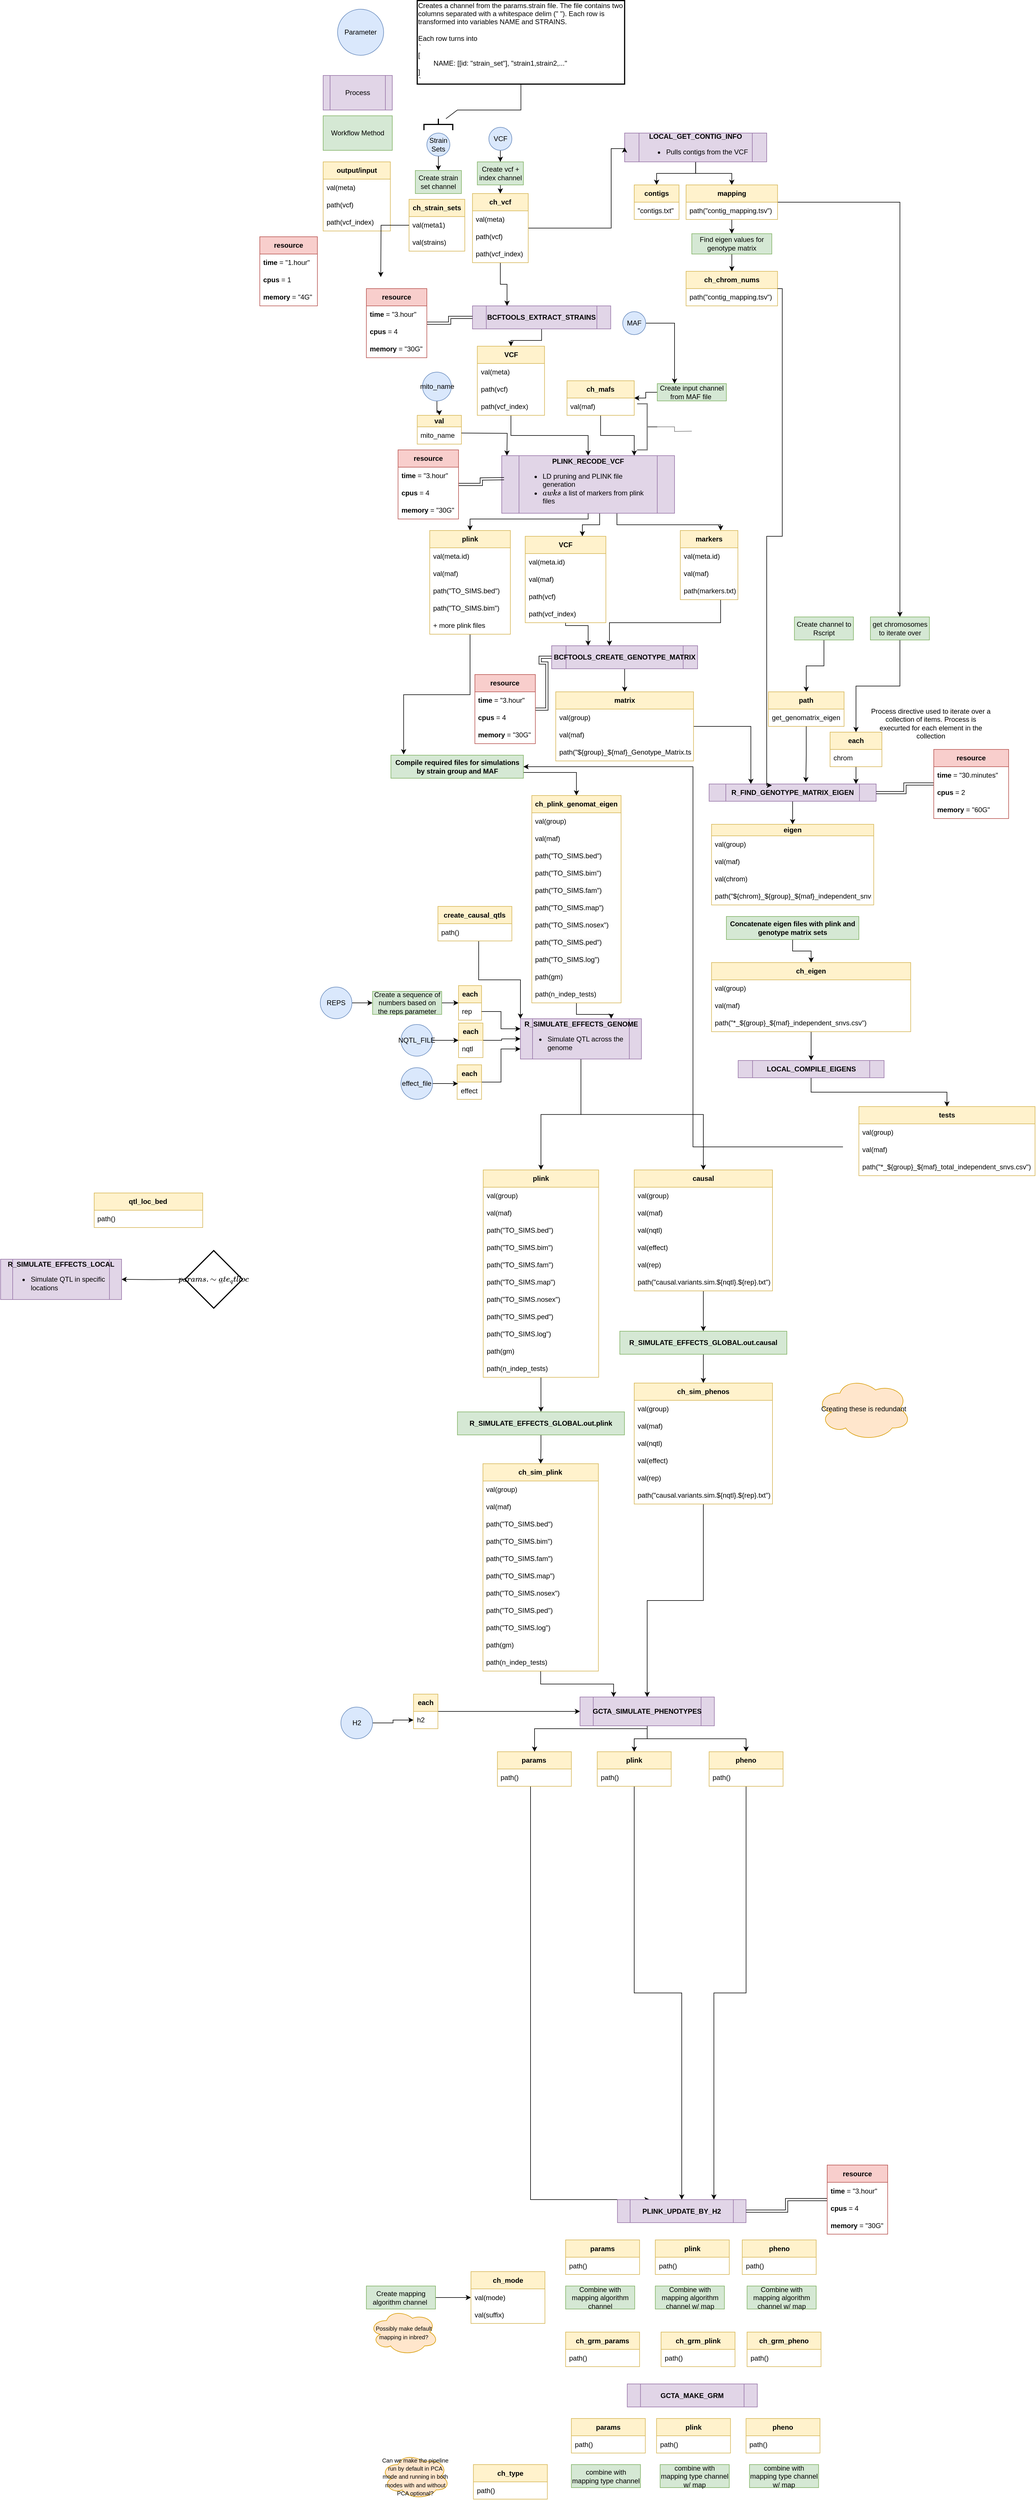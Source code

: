<mxfile version="27.0.5">
  <diagram name="Page-1" id="WXp-jvKm2aExzdUG5Ul-">
    <mxGraphModel dx="2380" dy="2240" grid="1" gridSize="10" guides="1" tooltips="1" connect="1" arrows="1" fold="1" page="1" pageScale="1" pageWidth="850" pageHeight="1100" math="0" shadow="0">
      <root>
        <mxCell id="0" />
        <mxCell id="1" parent="0" />
        <mxCell id="tfl8u_qfH08n0JBch6lA-1" value="Parameter" style="ellipse;whiteSpace=wrap;html=1;aspect=fixed;fillColor=#dae8fc;strokeColor=#6c8ebf;" parent="1" vertex="1">
          <mxGeometry x="-105" y="-205" width="80" height="80" as="geometry" />
        </mxCell>
        <mxCell id="tfl8u_qfH08n0JBch6lA-3" value="Process" style="shape=process;whiteSpace=wrap;html=1;backgroundOutline=1;fillColor=#e1d5e7;strokeColor=#9673a6;" parent="1" vertex="1">
          <mxGeometry x="-130" y="-90" width="120" height="60" as="geometry" />
        </mxCell>
        <mxCell id="3CVx5Jm3_QsHg7vw5lgU-6" style="edgeStyle=orthogonalEdgeStyle;rounded=0;orthogonalLoop=1;jettySize=auto;html=1;" parent="1" source="tfl8u_qfH08n0JBch6lA-9" target="3CVx5Jm3_QsHg7vw5lgU-4" edge="1">
          <mxGeometry relative="1" as="geometry" />
        </mxCell>
        <mxCell id="tfl8u_qfH08n0JBch6lA-9" value="VCF" style="ellipse;whiteSpace=wrap;html=1;aspect=fixed;fillColor=#dae8fc;strokeColor=#6c8ebf;" parent="1" vertex="1">
          <mxGeometry x="157.62" width="40" height="40" as="geometry" />
        </mxCell>
        <mxCell id="3CVx5Jm3_QsHg7vw5lgU-7" style="edgeStyle=orthogonalEdgeStyle;rounded=0;orthogonalLoop=1;jettySize=auto;html=1;entryX=0.5;entryY=0;entryDx=0;entryDy=0;exitX=0.5;exitY=1;exitDx=0;exitDy=0;" parent="1" source="tfl8u_qfH08n0JBch6lA-11" target="3CVx5Jm3_QsHg7vw5lgU-5" edge="1">
          <mxGeometry relative="1" as="geometry" />
        </mxCell>
        <mxCell id="tfl8u_qfH08n0JBch6lA-11" value="Strain Sets" style="ellipse;whiteSpace=wrap;html=1;aspect=fixed;fillColor=#dae8fc;strokeColor=#6c8ebf;" parent="1" vertex="1">
          <mxGeometry x="50.0" y="10" width="40" height="40" as="geometry" />
        </mxCell>
        <mxCell id="XsY-LeKuNgt0r7Ebs_Yy-25" style="edgeStyle=orthogonalEdgeStyle;rounded=0;orthogonalLoop=1;jettySize=auto;html=1;" parent="1" source="tfl8u_qfH08n0JBch6lA-12" target="XsY-LeKuNgt0r7Ebs_Yy-24" edge="1">
          <mxGeometry relative="1" as="geometry">
            <mxPoint x="620" y="300" as="targetPoint" />
            <Array as="points">
              <mxPoint x="480" y="340" />
            </Array>
          </mxGeometry>
        </mxCell>
        <mxCell id="tfl8u_qfH08n0JBch6lA-12" value="MAF" style="ellipse;whiteSpace=wrap;html=1;aspect=fixed;fillColor=#dae8fc;strokeColor=#6c8ebf;" parent="1" vertex="1">
          <mxGeometry x="390" y="320" width="40" height="40" as="geometry" />
        </mxCell>
        <mxCell id="_QfqmQh0OnsyM5n3OeXS-1" style="edgeStyle=orthogonalEdgeStyle;rounded=0;orthogonalLoop=1;jettySize=auto;html=1;entryX=0.5;entryY=0;entryDx=0;entryDy=0;" parent="1" source="tfl8u_qfH08n0JBch6lA-14" target="tfl8u_qfH08n0JBch6lA-44" edge="1">
          <mxGeometry relative="1" as="geometry" />
        </mxCell>
        <mxCell id="_QfqmQh0OnsyM5n3OeXS-3" style="edgeStyle=orthogonalEdgeStyle;rounded=0;orthogonalLoop=1;jettySize=auto;html=1;" parent="1" source="tfl8u_qfH08n0JBch6lA-14" target="tfl8u_qfH08n0JBch6lA-48" edge="1">
          <mxGeometry relative="1" as="geometry" />
        </mxCell>
        <mxCell id="tfl8u_qfH08n0JBch6lA-14" value="&lt;b&gt;LOCAL_GET_CONTIG_INFO&lt;/b&gt;&lt;div&gt;&lt;ul&gt;&lt;li style=&quot;text-align: left;&quot;&gt;Pulls contigs from the VCF&lt;/li&gt;&lt;/ul&gt;&lt;/div&gt;" style="shape=process;whiteSpace=wrap;html=1;backgroundOutline=1;fillColor=#e1d5e7;strokeColor=#9673a6;" parent="1" vertex="1">
          <mxGeometry x="393.33" y="10" width="246.67" height="50" as="geometry" />
        </mxCell>
        <mxCell id="3CVx5Jm3_QsHg7vw5lgU-10" style="edgeStyle=orthogonalEdgeStyle;rounded=0;orthogonalLoop=1;jettySize=auto;html=1;entryX=0.5;entryY=0;entryDx=0;entryDy=0;" parent="1" source="tfl8u_qfH08n0JBch6lA-16" target="XsY-LeKuNgt0r7Ebs_Yy-10" edge="1">
          <mxGeometry relative="1" as="geometry" />
        </mxCell>
        <mxCell id="tfl8u_qfH08n0JBch6lA-16" value="&lt;b&gt;BCFTOOLS_EXTRACT_STRAINS&lt;/b&gt;" style="shape=process;whiteSpace=wrap;html=1;backgroundOutline=1;fillColor=#e1d5e7;strokeColor=#9673a6;" parent="1" vertex="1">
          <mxGeometry x="129.22" y="310" width="240" height="40" as="geometry" />
        </mxCell>
        <mxCell id="KK3IfXrEJTluYurqrSSl-67" style="edgeStyle=orthogonalEdgeStyle;rounded=0;orthogonalLoop=1;jettySize=auto;html=1;" parent="1" source="tfl8u_qfH08n0JBch6lA-17" target="XsY-LeKuNgt0r7Ebs_Yy-31" edge="1">
          <mxGeometry relative="1" as="geometry">
            <Array as="points">
              <mxPoint x="330" y="680" />
              <mxPoint x="125" y="680" />
            </Array>
          </mxGeometry>
        </mxCell>
        <mxCell id="KK3IfXrEJTluYurqrSSl-68" style="edgeStyle=orthogonalEdgeStyle;rounded=0;orthogonalLoop=1;jettySize=auto;html=1;" parent="1" source="tfl8u_qfH08n0JBch6lA-17" target="XsY-LeKuNgt0r7Ebs_Yy-37" edge="1">
          <mxGeometry relative="1" as="geometry">
            <Array as="points">
              <mxPoint x="350" y="690" />
              <mxPoint x="320" y="690" />
            </Array>
          </mxGeometry>
        </mxCell>
        <mxCell id="KK3IfXrEJTluYurqrSSl-69" style="edgeStyle=orthogonalEdgeStyle;rounded=0;orthogonalLoop=1;jettySize=auto;html=1;" parent="1" source="tfl8u_qfH08n0JBch6lA-17" target="XsY-LeKuNgt0r7Ebs_Yy-42" edge="1">
          <mxGeometry relative="1" as="geometry">
            <Array as="points">
              <mxPoint x="380" y="690" />
              <mxPoint x="560" y="690" />
            </Array>
          </mxGeometry>
        </mxCell>
        <mxCell id="tfl8u_qfH08n0JBch6lA-17" value="&lt;b&gt;PLINK_RECODE_VCF&lt;/b&gt;&lt;div&gt;&lt;ul&gt;&lt;li style=&quot;text-align: left;&quot;&gt;&lt;span style=&quot;background-color: transparent; color: light-dark(rgb(0, 0, 0), rgb(255, 255, 255));&quot;&gt;LD pruning and PLINK file generation&lt;/span&gt;&lt;/li&gt;&lt;li style=&quot;text-align: left;&quot;&gt;&lt;span style=&quot;background-color: transparent; color: light-dark(rgb(0, 0, 0), rgb(255, 255, 255));&quot;&gt;&lt;i&gt;`awks`&lt;/i&gt; a list of markers from plink files&lt;/span&gt;&lt;/li&gt;&lt;/ul&gt;&lt;/div&gt;" style="shape=process;whiteSpace=wrap;html=1;backgroundOutline=1;fillColor=#e1d5e7;strokeColor=#9673a6;" parent="1" vertex="1">
          <mxGeometry x="180" y="570" width="300" height="100" as="geometry" />
        </mxCell>
        <mxCell id="KK3IfXrEJTluYurqrSSl-75" style="edgeStyle=orthogonalEdgeStyle;rounded=0;orthogonalLoop=1;jettySize=auto;html=1;" parent="1" source="tfl8u_qfH08n0JBch6lA-18" target="XsY-LeKuNgt0r7Ebs_Yy-59" edge="1">
          <mxGeometry relative="1" as="geometry" />
        </mxCell>
        <mxCell id="tfl8u_qfH08n0JBch6lA-18" value="&lt;b&gt;BCFTOOLS_CREATE_GENOTYPE_MATRIX&lt;/b&gt;" style="shape=process;whiteSpace=wrap;html=1;backgroundOutline=1;fillColor=#e1d5e7;strokeColor=#9673a6;" parent="1" vertex="1">
          <mxGeometry x="266.67" y="900" width="253.33" height="40" as="geometry" />
        </mxCell>
        <mxCell id="_QfqmQh0OnsyM5n3OeXS-9" style="edgeStyle=orthogonalEdgeStyle;rounded=0;orthogonalLoop=1;jettySize=auto;html=1;entryX=0.5;entryY=0;entryDx=0;entryDy=0;" parent="1" source="tfl8u_qfH08n0JBch6lA-19" target="XsY-LeKuNgt0r7Ebs_Yy-87" edge="1">
          <mxGeometry relative="1" as="geometry" />
        </mxCell>
        <mxCell id="tfl8u_qfH08n0JBch6lA-19" value="&lt;b&gt;R_FIND_GENOTYPE_MATRIX_EIGEN&lt;/b&gt;" style="shape=process;whiteSpace=wrap;html=1;backgroundOutline=1;fillColor=#e1d5e7;strokeColor=#9673a6;" parent="1" vertex="1">
          <mxGeometry x="540" y="1140" width="290" height="30" as="geometry" />
        </mxCell>
        <mxCell id="tfl8u_qfH08n0JBch6lA-44" value="&lt;b&gt;contigs&lt;/b&gt;" style="swimlane;fontStyle=0;childLayout=stackLayout;horizontal=1;startSize=30;horizontalStack=0;resizeParent=1;resizeParentMax=0;resizeLast=0;collapsible=1;marginBottom=0;whiteSpace=wrap;html=1;fillColor=#fff2cc;strokeColor=#d6b656;" parent="1" vertex="1">
          <mxGeometry x="410.0" y="100" width="77.78" height="60" as="geometry" />
        </mxCell>
        <mxCell id="tfl8u_qfH08n0JBch6lA-45" value="&quot;contigs.txt&quot;" style="text;strokeColor=none;fillColor=none;align=left;verticalAlign=middle;spacingLeft=4;spacingRight=4;overflow=hidden;points=[[0,0.5],[1,0.5]];portConstraint=eastwest;rotatable=0;whiteSpace=wrap;html=1;" parent="tfl8u_qfH08n0JBch6lA-44" vertex="1">
          <mxGeometry y="30" width="77.78" height="30" as="geometry" />
        </mxCell>
        <mxCell id="XsY-LeKuNgt0r7Ebs_Yy-82" value="" style="edgeStyle=orthogonalEdgeStyle;rounded=0;orthogonalLoop=1;jettySize=auto;html=1;" parent="1" source="tfl8u_qfH08n0JBch6lA-48" target="XsY-LeKuNgt0r7Ebs_Yy-78" edge="1">
          <mxGeometry relative="1" as="geometry" />
        </mxCell>
        <mxCell id="7jAztr7fGXg6BodNRMRE-3" style="edgeStyle=orthogonalEdgeStyle;rounded=0;orthogonalLoop=1;jettySize=auto;html=1;" parent="1" source="tfl8u_qfH08n0JBch6lA-48" target="7jAztr7fGXg6BodNRMRE-2" edge="1">
          <mxGeometry relative="1" as="geometry" />
        </mxCell>
        <mxCell id="tfl8u_qfH08n0JBch6lA-48" value="&lt;b&gt;mapping&lt;/b&gt;" style="swimlane;fontStyle=0;childLayout=stackLayout;horizontal=1;startSize=30;horizontalStack=0;resizeParent=1;resizeParentMax=0;resizeLast=0;collapsible=1;marginBottom=0;whiteSpace=wrap;html=1;fillColor=#fff2cc;strokeColor=#d6b656;" parent="1" vertex="1">
          <mxGeometry x="500" y="100" width="158.81" height="60" as="geometry" />
        </mxCell>
        <mxCell id="tfl8u_qfH08n0JBch6lA-49" value="path(&quot;contig_mapping.tsv&quot;)" style="text;strokeColor=none;fillColor=none;align=left;verticalAlign=middle;spacingLeft=4;spacingRight=4;overflow=hidden;points=[[0,0.5],[1,0.5]];portConstraint=eastwest;rotatable=0;whiteSpace=wrap;html=1;" parent="tfl8u_qfH08n0JBch6lA-48" vertex="1">
          <mxGeometry y="30" width="158.81" height="30" as="geometry" />
        </mxCell>
        <mxCell id="XsY-LeKuNgt0r7Ebs_Yy-17" style="edgeStyle=orthogonalEdgeStyle;rounded=0;orthogonalLoop=1;jettySize=auto;html=1;" parent="1" source="XsY-LeKuNgt0r7Ebs_Yy-10" target="tfl8u_qfH08n0JBch6lA-17" edge="1">
          <mxGeometry relative="1" as="geometry" />
        </mxCell>
        <mxCell id="XsY-LeKuNgt0r7Ebs_Yy-10" value="&lt;b&gt;VCF&lt;/b&gt;" style="swimlane;fontStyle=0;childLayout=stackLayout;horizontal=1;startSize=30;horizontalStack=0;resizeParent=1;resizeParentMax=0;resizeLast=0;collapsible=1;marginBottom=0;whiteSpace=wrap;html=1;fillColor=#fff2cc;strokeColor=#d6b656;" parent="1" vertex="1">
          <mxGeometry x="137.62" y="380" width="116.67" height="120" as="geometry" />
        </mxCell>
        <mxCell id="XsY-LeKuNgt0r7Ebs_Yy-11" value="val(meta)" style="text;strokeColor=none;fillColor=none;align=left;verticalAlign=middle;spacingLeft=4;spacingRight=4;overflow=hidden;points=[[0,0.5],[1,0.5]];portConstraint=eastwest;rotatable=0;whiteSpace=wrap;html=1;" parent="XsY-LeKuNgt0r7Ebs_Yy-10" vertex="1">
          <mxGeometry y="30" width="116.67" height="30" as="geometry" />
        </mxCell>
        <mxCell id="XsY-LeKuNgt0r7Ebs_Yy-12" value="path(vcf)" style="text;strokeColor=none;fillColor=none;align=left;verticalAlign=middle;spacingLeft=4;spacingRight=4;overflow=hidden;points=[[0,0.5],[1,0.5]];portConstraint=eastwest;rotatable=0;whiteSpace=wrap;html=1;" parent="XsY-LeKuNgt0r7Ebs_Yy-10" vertex="1">
          <mxGeometry y="60" width="116.67" height="30" as="geometry" />
        </mxCell>
        <mxCell id="XsY-LeKuNgt0r7Ebs_Yy-13" value="path(vcf_index)" style="text;strokeColor=none;fillColor=none;align=left;verticalAlign=middle;spacingLeft=4;spacingRight=4;overflow=hidden;points=[[0,0.5],[1,0.5]];portConstraint=eastwest;rotatable=0;whiteSpace=wrap;html=1;" parent="XsY-LeKuNgt0r7Ebs_Yy-10" vertex="1">
          <mxGeometry y="90" width="116.67" height="30" as="geometry" />
        </mxCell>
        <mxCell id="XsY-LeKuNgt0r7Ebs_Yy-19" value="Workflow Method" style="rounded=0;whiteSpace=wrap;html=1;fillColor=#d5e8d4;strokeColor=#82b366;" parent="1" vertex="1">
          <mxGeometry x="-130" y="-20" width="120" height="60" as="geometry" />
        </mxCell>
        <mxCell id="KK3IfXrEJTluYurqrSSl-62" style="edgeStyle=orthogonalEdgeStyle;rounded=0;orthogonalLoop=1;jettySize=auto;html=1;entryX=0.5;entryY=0;entryDx=0;entryDy=0;" parent="1" source="XsY-LeKuNgt0r7Ebs_Yy-27" target="KK3IfXrEJTluYurqrSSl-60" edge="1">
          <mxGeometry relative="1" as="geometry" />
        </mxCell>
        <mxCell id="XsY-LeKuNgt0r7Ebs_Yy-27" value="mito_name" style="ellipse;whiteSpace=wrap;html=1;aspect=fixed;fillColor=#dae8fc;strokeColor=#6c8ebf;" parent="1" vertex="1">
          <mxGeometry x="42.5" y="425" width="50" height="50" as="geometry" />
        </mxCell>
        <mxCell id="_QfqmQh0OnsyM5n3OeXS-17" style="edgeStyle=orthogonalEdgeStyle;rounded=0;orthogonalLoop=1;jettySize=auto;html=1;entryX=0.096;entryY=-0.035;entryDx=0;entryDy=0;entryPerimeter=0;" parent="1" source="XsY-LeKuNgt0r7Ebs_Yy-31" target="3CVx5Jm3_QsHg7vw5lgU-87" edge="1">
          <mxGeometry relative="1" as="geometry" />
        </mxCell>
        <mxCell id="XsY-LeKuNgt0r7Ebs_Yy-31" value="&lt;b&gt;plink&lt;/b&gt;" style="swimlane;fontStyle=0;childLayout=stackLayout;horizontal=1;startSize=30;horizontalStack=0;resizeParent=1;resizeParentMax=0;resizeLast=0;collapsible=1;marginBottom=0;whiteSpace=wrap;html=1;fillColor=#fff2cc;strokeColor=#d6b656;" parent="1" vertex="1">
          <mxGeometry x="55" y="700" width="140" height="180" as="geometry" />
        </mxCell>
        <mxCell id="XsY-LeKuNgt0r7Ebs_Yy-32" value="val(meta.id)" style="text;strokeColor=none;fillColor=none;align=left;verticalAlign=middle;spacingLeft=4;spacingRight=4;overflow=hidden;points=[[0,0.5],[1,0.5]];portConstraint=eastwest;rotatable=0;whiteSpace=wrap;html=1;" parent="XsY-LeKuNgt0r7Ebs_Yy-31" vertex="1">
          <mxGeometry y="30" width="140" height="30" as="geometry" />
        </mxCell>
        <mxCell id="XsY-LeKuNgt0r7Ebs_Yy-33" value="val(maf)" style="text;strokeColor=none;fillColor=none;align=left;verticalAlign=middle;spacingLeft=4;spacingRight=4;overflow=hidden;points=[[0,0.5],[1,0.5]];portConstraint=eastwest;rotatable=0;whiteSpace=wrap;html=1;" parent="XsY-LeKuNgt0r7Ebs_Yy-31" vertex="1">
          <mxGeometry y="60" width="140" height="30" as="geometry" />
        </mxCell>
        <mxCell id="XsY-LeKuNgt0r7Ebs_Yy-34" value="path(&quot;TO_SIMS.bed&quot;)" style="text;strokeColor=none;fillColor=none;align=left;verticalAlign=middle;spacingLeft=4;spacingRight=4;overflow=hidden;points=[[0,0.5],[1,0.5]];portConstraint=eastwest;rotatable=0;whiteSpace=wrap;html=1;" parent="XsY-LeKuNgt0r7Ebs_Yy-31" vertex="1">
          <mxGeometry y="90" width="140" height="30" as="geometry" />
        </mxCell>
        <UserObject label="&lt;span style=&quot;color: rgb(0, 0, 0); font-family: Helvetica; font-size: 12px; font-style: normal; font-variant-ligatures: normal; font-variant-caps: normal; font-weight: 400; letter-spacing: normal; orphans: 2; text-align: left; text-indent: 0px; text-transform: none; widows: 2; word-spacing: 0px; -webkit-text-stroke-width: 0px; white-space: normal; background-color: rgb(251, 251, 251); text-decoration-thickness: initial; text-decoration-style: initial; text-decoration-color: initial; display: inline !important; float: none;&quot;&gt;path(&quot;TO_SIMS.bim&quot;)&lt;/span&gt;" link="&lt;meta charset=&quot;utf-8&quot;&gt;&lt;span style=&quot;color: rgb(0, 0, 0); font-family: Helvetica; font-size: 12px; font-style: normal; font-variant-ligatures: normal; font-variant-caps: normal; font-weight: 400; letter-spacing: normal; orphans: 2; text-align: left; text-indent: 0px; text-transform: none; widows: 2; word-spacing: 0px; -webkit-text-stroke-width: 0px; white-space: normal; background-color: rgb(251, 251, 251); text-decoration-thickness: initial; text-decoration-style: initial; text-decoration-color: initial; display: inline !important; float: none;&quot;&gt;path(&quot;TO_SIMS.bed&quot;)&lt;/span&gt;" id="XsY-LeKuNgt0r7Ebs_Yy-35">
          <mxCell style="text;strokeColor=none;fillColor=none;align=left;verticalAlign=middle;spacingLeft=4;spacingRight=4;overflow=hidden;points=[[0,0.5],[1,0.5]];portConstraint=eastwest;rotatable=0;whiteSpace=wrap;html=1;" parent="XsY-LeKuNgt0r7Ebs_Yy-31" vertex="1">
            <mxGeometry y="120" width="140" height="30" as="geometry" />
          </mxCell>
        </UserObject>
        <mxCell id="XsY-LeKuNgt0r7Ebs_Yy-36" value="+ more plink files" style="text;strokeColor=none;fillColor=none;align=left;verticalAlign=middle;spacingLeft=4;spacingRight=4;overflow=hidden;points=[[0,0.5],[1,0.5]];portConstraint=eastwest;rotatable=0;whiteSpace=wrap;html=1;" parent="XsY-LeKuNgt0r7Ebs_Yy-31" vertex="1">
          <mxGeometry y="150" width="140" height="30" as="geometry" />
        </mxCell>
        <mxCell id="KK3IfXrEJTluYurqrSSl-73" style="edgeStyle=orthogonalEdgeStyle;rounded=0;orthogonalLoop=1;jettySize=auto;html=1;" parent="1" source="XsY-LeKuNgt0r7Ebs_Yy-37" target="tfl8u_qfH08n0JBch6lA-18" edge="1">
          <mxGeometry relative="1" as="geometry">
            <Array as="points">
              <mxPoint x="291" y="865" />
              <mxPoint x="330" y="865" />
            </Array>
          </mxGeometry>
        </mxCell>
        <mxCell id="XsY-LeKuNgt0r7Ebs_Yy-37" value="&lt;b&gt;VCF&lt;/b&gt;" style="swimlane;fontStyle=0;childLayout=stackLayout;horizontal=1;startSize=30;horizontalStack=0;resizeParent=1;resizeParentMax=0;resizeLast=0;collapsible=1;marginBottom=0;whiteSpace=wrap;html=1;fillColor=#fff2cc;strokeColor=#d6b656;" parent="1" vertex="1">
          <mxGeometry x="220.8" y="710" width="140" height="150" as="geometry" />
        </mxCell>
        <mxCell id="XsY-LeKuNgt0r7Ebs_Yy-38" value="val(meta.id)" style="text;strokeColor=none;fillColor=none;align=left;verticalAlign=middle;spacingLeft=4;spacingRight=4;overflow=hidden;points=[[0,0.5],[1,0.5]];portConstraint=eastwest;rotatable=0;whiteSpace=wrap;html=1;" parent="XsY-LeKuNgt0r7Ebs_Yy-37" vertex="1">
          <mxGeometry y="30" width="140" height="30" as="geometry" />
        </mxCell>
        <mxCell id="XsY-LeKuNgt0r7Ebs_Yy-39" value="val(maf)" style="text;strokeColor=none;fillColor=none;align=left;verticalAlign=middle;spacingLeft=4;spacingRight=4;overflow=hidden;points=[[0,0.5],[1,0.5]];portConstraint=eastwest;rotatable=0;whiteSpace=wrap;html=1;" parent="XsY-LeKuNgt0r7Ebs_Yy-37" vertex="1">
          <mxGeometry y="60" width="140" height="30" as="geometry" />
        </mxCell>
        <mxCell id="KK3IfXrEJTluYurqrSSl-76" value="path(vcf)" style="text;strokeColor=none;fillColor=none;align=left;verticalAlign=middle;spacingLeft=4;spacingRight=4;overflow=hidden;points=[[0,0.5],[1,0.5]];portConstraint=eastwest;rotatable=0;whiteSpace=wrap;html=1;" parent="XsY-LeKuNgt0r7Ebs_Yy-37" vertex="1">
          <mxGeometry y="90" width="140" height="30" as="geometry" />
        </mxCell>
        <mxCell id="XsY-LeKuNgt0r7Ebs_Yy-40" value="path(vcf_index)" style="text;strokeColor=none;fillColor=none;align=left;verticalAlign=middle;spacingLeft=4;spacingRight=4;overflow=hidden;points=[[0,0.5],[1,0.5]];portConstraint=eastwest;rotatable=0;whiteSpace=wrap;html=1;" parent="XsY-LeKuNgt0r7Ebs_Yy-37" vertex="1">
          <mxGeometry y="120" width="140" height="30" as="geometry" />
        </mxCell>
        <mxCell id="KK3IfXrEJTluYurqrSSl-74" style="edgeStyle=orthogonalEdgeStyle;rounded=0;orthogonalLoop=1;jettySize=auto;html=1;" parent="1" source="XsY-LeKuNgt0r7Ebs_Yy-42" target="tfl8u_qfH08n0JBch6lA-18" edge="1">
          <mxGeometry relative="1" as="geometry">
            <Array as="points">
              <mxPoint x="560" y="860" />
              <mxPoint x="367" y="860" />
            </Array>
          </mxGeometry>
        </mxCell>
        <mxCell id="XsY-LeKuNgt0r7Ebs_Yy-42" value="&lt;b&gt;markers&lt;/b&gt;" style="swimlane;fontStyle=0;childLayout=stackLayout;horizontal=1;startSize=30;horizontalStack=0;resizeParent=1;resizeParentMax=0;resizeLast=0;collapsible=1;marginBottom=0;whiteSpace=wrap;html=1;fillColor=#fff2cc;strokeColor=#d6b656;" parent="1" vertex="1">
          <mxGeometry x="490" y="700" width="100" height="120" as="geometry" />
        </mxCell>
        <mxCell id="XsY-LeKuNgt0r7Ebs_Yy-43" value="val(meta.id)" style="text;strokeColor=none;fillColor=none;align=left;verticalAlign=middle;spacingLeft=4;spacingRight=4;overflow=hidden;points=[[0,0.5],[1,0.5]];portConstraint=eastwest;rotatable=0;whiteSpace=wrap;html=1;" parent="XsY-LeKuNgt0r7Ebs_Yy-42" vertex="1">
          <mxGeometry y="30" width="100" height="30" as="geometry" />
        </mxCell>
        <mxCell id="XsY-LeKuNgt0r7Ebs_Yy-44" value="val(maf)" style="text;strokeColor=none;fillColor=none;align=left;verticalAlign=middle;spacingLeft=4;spacingRight=4;overflow=hidden;points=[[0,0.5],[1,0.5]];portConstraint=eastwest;rotatable=0;whiteSpace=wrap;html=1;" parent="XsY-LeKuNgt0r7Ebs_Yy-42" vertex="1">
          <mxGeometry y="60" width="100" height="30" as="geometry" />
        </mxCell>
        <mxCell id="XsY-LeKuNgt0r7Ebs_Yy-45" value="path(markers.txt)" style="text;strokeColor=none;fillColor=none;align=left;verticalAlign=middle;spacingLeft=4;spacingRight=4;overflow=hidden;points=[[0,0.5],[1,0.5]];portConstraint=eastwest;rotatable=0;whiteSpace=wrap;html=1;" parent="XsY-LeKuNgt0r7Ebs_Yy-42" vertex="1">
          <mxGeometry y="90" width="100" height="30" as="geometry" />
        </mxCell>
        <mxCell id="3CVx5Jm3_QsHg7vw5lgU-55" style="edgeStyle=orthogonalEdgeStyle;rounded=0;orthogonalLoop=1;jettySize=auto;html=1;entryX=0.25;entryY=0;entryDx=0;entryDy=0;" parent="1" source="XsY-LeKuNgt0r7Ebs_Yy-59" target="tfl8u_qfH08n0JBch6lA-19" edge="1">
          <mxGeometry relative="1" as="geometry" />
        </mxCell>
        <mxCell id="XsY-LeKuNgt0r7Ebs_Yy-59" value="&lt;b&gt;matrix&lt;/b&gt;" style="swimlane;fontStyle=0;childLayout=stackLayout;horizontal=1;startSize=30;horizontalStack=0;resizeParent=1;resizeParentMax=0;resizeLast=0;collapsible=1;marginBottom=0;whiteSpace=wrap;html=1;fillColor=#fff2cc;strokeColor=#d6b656;" parent="1" vertex="1">
          <mxGeometry x="273.76" y="980" width="239.16" height="120" as="geometry" />
        </mxCell>
        <mxCell id="XsY-LeKuNgt0r7Ebs_Yy-60" value="val(group&lt;span style=&quot;background-color: transparent; color: light-dark(rgb(0, 0, 0), rgb(255, 255, 255));&quot;&gt;)&lt;/span&gt;" style="text;strokeColor=none;fillColor=none;align=left;verticalAlign=middle;spacingLeft=4;spacingRight=4;overflow=hidden;points=[[0,0.5],[1,0.5]];portConstraint=eastwest;rotatable=0;whiteSpace=wrap;html=1;" parent="XsY-LeKuNgt0r7Ebs_Yy-59" vertex="1">
          <mxGeometry y="30" width="239.16" height="30" as="geometry" />
        </mxCell>
        <mxCell id="XsY-LeKuNgt0r7Ebs_Yy-61" value="val(maf)" style="text;strokeColor=none;fillColor=none;align=left;verticalAlign=middle;spacingLeft=4;spacingRight=4;overflow=hidden;points=[[0,0.5],[1,0.5]];portConstraint=eastwest;rotatable=0;whiteSpace=wrap;html=1;" parent="XsY-LeKuNgt0r7Ebs_Yy-59" vertex="1">
          <mxGeometry y="60" width="239.16" height="30" as="geometry" />
        </mxCell>
        <mxCell id="XsY-LeKuNgt0r7Ebs_Yy-62" value="path(&quot;${group}_${maf}_Genotype_Matrix.tsv&quot;)" style="text;strokeColor=none;fillColor=none;align=left;verticalAlign=middle;spacingLeft=4;spacingRight=4;overflow=hidden;points=[[0,0.5],[1,0.5]];portConstraint=eastwest;rotatable=0;whiteSpace=wrap;html=1;" parent="XsY-LeKuNgt0r7Ebs_Yy-59" vertex="1">
          <mxGeometry y="90" width="239.16" height="30" as="geometry" />
        </mxCell>
        <mxCell id="KK3IfXrEJTluYurqrSSl-80" style="edgeStyle=orthogonalEdgeStyle;rounded=0;orthogonalLoop=1;jettySize=auto;html=1;" parent="1" source="XsY-LeKuNgt0r7Ebs_Yy-64" target="XsY-LeKuNgt0r7Ebs_Yy-66" edge="1">
          <mxGeometry relative="1" as="geometry" />
        </mxCell>
        <mxCell id="XsY-LeKuNgt0r7Ebs_Yy-64" value="Create channel to Rscript" style="rounded=0;whiteSpace=wrap;html=1;fillColor=#d5e8d4;strokeColor=#82b366;align=center;" parent="1" vertex="1">
          <mxGeometry x="688.1" y="850" width="102.5" height="40" as="geometry" />
        </mxCell>
        <mxCell id="3CVx5Jm3_QsHg7vw5lgU-59" value="" style="edgeStyle=orthogonalEdgeStyle;rounded=0;orthogonalLoop=1;jettySize=auto;html=1;" parent="1" source="XsY-LeKuNgt0r7Ebs_Yy-72" target="tfl8u_qfH08n0JBch6lA-19" edge="1">
          <mxGeometry relative="1" as="geometry">
            <Array as="points">
              <mxPoint x="760" y="1070" />
            </Array>
          </mxGeometry>
        </mxCell>
        <mxCell id="XsY-LeKuNgt0r7Ebs_Yy-72" value="&lt;b&gt;each&lt;/b&gt;" style="swimlane;fontStyle=0;childLayout=stackLayout;horizontal=1;startSize=30;horizontalStack=0;resizeParent=1;resizeParentMax=0;resizeLast=0;collapsible=1;marginBottom=0;whiteSpace=wrap;html=1;fillColor=#fff2cc;strokeColor=#d6b656;" parent="1" vertex="1">
          <mxGeometry x="750" y="1050" width="90" height="60" as="geometry" />
        </mxCell>
        <mxCell id="XsY-LeKuNgt0r7Ebs_Yy-73" value="chrom" style="text;strokeColor=none;fillColor=none;align=left;verticalAlign=middle;spacingLeft=4;spacingRight=4;overflow=hidden;points=[[0,0.5],[1,0.5]];portConstraint=eastwest;rotatable=0;whiteSpace=wrap;html=1;" parent="XsY-LeKuNgt0r7Ebs_Yy-72" vertex="1">
          <mxGeometry y="30" width="90" height="30" as="geometry" />
        </mxCell>
        <mxCell id="KK3IfXrEJTluYurqrSSl-89" style="edgeStyle=orthogonalEdgeStyle;rounded=0;orthogonalLoop=1;jettySize=auto;html=1;entryX=0.5;entryY=0;entryDx=0;entryDy=0;" parent="1" source="XsY-LeKuNgt0r7Ebs_Yy-78" target="KK3IfXrEJTluYurqrSSl-87" edge="1">
          <mxGeometry relative="1" as="geometry" />
        </mxCell>
        <mxCell id="XsY-LeKuNgt0r7Ebs_Yy-78" value="Find eigen values for genotype matrix" style="rounded=0;whiteSpace=wrap;html=1;fillColor=#d5e8d4;strokeColor=#82b366;" parent="1" vertex="1">
          <mxGeometry x="509.96" y="184.7" width="138.9" height="35.3" as="geometry" />
        </mxCell>
        <mxCell id="XsY-LeKuNgt0r7Ebs_Yy-87" value="&lt;b&gt;eigen&lt;/b&gt;" style="swimlane;fontStyle=0;childLayout=stackLayout;horizontal=1;startSize=20;horizontalStack=0;resizeParent=1;resizeParentMax=0;resizeLast=0;collapsible=1;marginBottom=0;whiteSpace=wrap;html=1;fillColor=#fff2cc;strokeColor=#d6b656;" parent="1" vertex="1">
          <mxGeometry x="544.2" y="1210" width="281.6" height="140" as="geometry" />
        </mxCell>
        <mxCell id="XsY-LeKuNgt0r7Ebs_Yy-88" value="val(group&lt;span style=&quot;background-color: transparent; color: light-dark(rgb(0, 0, 0), rgb(255, 255, 255));&quot;&gt;)&lt;/span&gt;" style="text;align=left;verticalAlign=middle;spacingLeft=4;spacingRight=4;overflow=hidden;points=[[0,0.5],[1,0.5]];portConstraint=eastwest;rotatable=0;whiteSpace=wrap;html=1;" parent="XsY-LeKuNgt0r7Ebs_Yy-87" vertex="1">
          <mxGeometry y="20" width="281.6" height="30" as="geometry" />
        </mxCell>
        <mxCell id="XsY-LeKuNgt0r7Ebs_Yy-89" value="val(maf)" style="text;strokeColor=none;fillColor=none;align=left;verticalAlign=middle;spacingLeft=4;spacingRight=4;overflow=hidden;points=[[0,0.5],[1,0.5]];portConstraint=eastwest;rotatable=0;whiteSpace=wrap;html=1;" parent="XsY-LeKuNgt0r7Ebs_Yy-87" vertex="1">
          <mxGeometry y="50" width="281.6" height="30" as="geometry" />
        </mxCell>
        <mxCell id="XsY-LeKuNgt0r7Ebs_Yy-90" value="val(chrom)" style="text;strokeColor=none;fillColor=none;align=left;verticalAlign=middle;spacingLeft=4;spacingRight=4;overflow=hidden;points=[[0,0.5],[1,0.5]];portConstraint=eastwest;rotatable=0;whiteSpace=wrap;html=1;" parent="XsY-LeKuNgt0r7Ebs_Yy-87" vertex="1">
          <mxGeometry y="80" width="281.6" height="30" as="geometry" />
        </mxCell>
        <mxCell id="XsY-LeKuNgt0r7Ebs_Yy-92" value="path(&quot;${chrom}_${group}_${maf}_independent_snvs.csv&quot;" style="text;strokeColor=none;fillColor=none;align=left;verticalAlign=middle;spacingLeft=4;spacingRight=4;overflow=hidden;points=[[0,0.5],[1,0.5]];portConstraint=eastwest;rotatable=0;whiteSpace=wrap;html=1;" parent="XsY-LeKuNgt0r7Ebs_Yy-87" vertex="1">
          <mxGeometry y="110" width="281.6" height="30" as="geometry" />
        </mxCell>
        <mxCell id="KK3IfXrEJTluYurqrSSl-85" style="edgeStyle=orthogonalEdgeStyle;rounded=0;orthogonalLoop=1;jettySize=auto;html=1;" parent="1" source="3CVx5Jm3_QsHg7vw5lgU-4" target="KK3IfXrEJTluYurqrSSl-48" edge="1">
          <mxGeometry relative="1" as="geometry" />
        </mxCell>
        <mxCell id="3CVx5Jm3_QsHg7vw5lgU-4" value="Create vcf + index channel" style="rounded=0;whiteSpace=wrap;html=1;fillColor=#d5e8d4;strokeColor=#82b366;" parent="1" vertex="1">
          <mxGeometry x="137.62" y="60" width="80" height="40" as="geometry" />
        </mxCell>
        <mxCell id="3CVx5Jm3_QsHg7vw5lgU-5" value="Create strain set channel" style="rounded=0;whiteSpace=wrap;html=1;fillColor=#d5e8d4;strokeColor=#82b366;" parent="1" vertex="1">
          <mxGeometry x="30.0" y="75" width="80" height="40" as="geometry" />
        </mxCell>
        <mxCell id="3CVx5Jm3_QsHg7vw5lgU-11" value="&lt;b&gt;output/input&lt;/b&gt;" style="swimlane;fontStyle=0;childLayout=stackLayout;horizontal=1;startSize=30;horizontalStack=0;resizeParent=1;resizeParentMax=0;resizeLast=0;collapsible=1;marginBottom=0;whiteSpace=wrap;html=1;fillColor=#fff2cc;strokeColor=#d6b656;" parent="1" vertex="1">
          <mxGeometry x="-130" y="60" width="116.67" height="120" as="geometry" />
        </mxCell>
        <mxCell id="3CVx5Jm3_QsHg7vw5lgU-12" value="val(meta)" style="text;strokeColor=none;fillColor=none;align=left;verticalAlign=middle;spacingLeft=4;spacingRight=4;overflow=hidden;points=[[0,0.5],[1,0.5]];portConstraint=eastwest;rotatable=0;whiteSpace=wrap;html=1;" parent="3CVx5Jm3_QsHg7vw5lgU-11" vertex="1">
          <mxGeometry y="30" width="116.67" height="30" as="geometry" />
        </mxCell>
        <mxCell id="3CVx5Jm3_QsHg7vw5lgU-13" value="path(vcf)" style="text;strokeColor=none;fillColor=none;align=left;verticalAlign=middle;spacingLeft=4;spacingRight=4;overflow=hidden;points=[[0,0.5],[1,0.5]];portConstraint=eastwest;rotatable=0;whiteSpace=wrap;html=1;" parent="3CVx5Jm3_QsHg7vw5lgU-11" vertex="1">
          <mxGeometry y="60" width="116.67" height="30" as="geometry" />
        </mxCell>
        <mxCell id="3CVx5Jm3_QsHg7vw5lgU-14" value="path(vcf_index)" style="text;strokeColor=none;fillColor=none;align=left;verticalAlign=middle;spacingLeft=4;spacingRight=4;overflow=hidden;points=[[0,0.5],[1,0.5]];portConstraint=eastwest;rotatable=0;whiteSpace=wrap;html=1;" parent="3CVx5Jm3_QsHg7vw5lgU-11" vertex="1">
          <mxGeometry y="90" width="116.67" height="30" as="geometry" />
        </mxCell>
        <mxCell id="3CVx5Jm3_QsHg7vw5lgU-26" style="edgeStyle=orthogonalEdgeStyle;rounded=0;orthogonalLoop=1;jettySize=auto;html=1;" parent="1" source="XsY-LeKuNgt0r7Ebs_Yy-24" target="3CVx5Jm3_QsHg7vw5lgU-22" edge="1">
          <mxGeometry relative="1" as="geometry" />
        </mxCell>
        <mxCell id="XsY-LeKuNgt0r7Ebs_Yy-24" value="Create input channel from MAF file&lt;b&gt;&amp;nbsp;&lt;/b&gt;" style="rounded=0;whiteSpace=wrap;html=1;fillColor=#d5e8d4;strokeColor=#82b366;" parent="1" vertex="1">
          <mxGeometry x="450" y="445" width="120" height="30" as="geometry" />
        </mxCell>
        <mxCell id="3CVx5Jm3_QsHg7vw5lgU-27" style="edgeStyle=orthogonalEdgeStyle;rounded=0;orthogonalLoop=1;jettySize=auto;html=1;" parent="1" source="3CVx5Jm3_QsHg7vw5lgU-22" target="tfl8u_qfH08n0JBch6lA-17" edge="1">
          <mxGeometry relative="1" as="geometry">
            <Array as="points">
              <mxPoint x="352" y="535" />
              <mxPoint x="410" y="535" />
            </Array>
          </mxGeometry>
        </mxCell>
        <mxCell id="3CVx5Jm3_QsHg7vw5lgU-22" value="&lt;b&gt;ch_mafs&lt;/b&gt;" style="swimlane;fontStyle=0;childLayout=stackLayout;horizontal=1;startSize=30;horizontalStack=0;resizeParent=1;resizeParentMax=0;resizeLast=0;collapsible=1;marginBottom=0;whiteSpace=wrap;html=1;fillColor=#fff2cc;strokeColor=#d6b656;" parent="1" vertex="1">
          <mxGeometry x="293.33" y="440" width="116.67" height="60" as="geometry" />
        </mxCell>
        <mxCell id="3CVx5Jm3_QsHg7vw5lgU-23" value="val(maf)" style="text;strokeColor=none;fillColor=none;align=left;verticalAlign=middle;spacingLeft=4;spacingRight=4;overflow=hidden;points=[[0,0.5],[1,0.5]];portConstraint=eastwest;rotatable=0;whiteSpace=wrap;html=1;" parent="3CVx5Jm3_QsHg7vw5lgU-22" vertex="1">
          <mxGeometry y="30" width="116.67" height="30" as="geometry" />
        </mxCell>
        <mxCell id="3CVx5Jm3_QsHg7vw5lgU-57" value="Process directive used to iterate over a collection of items. Process is execurted for each element in the collection" style="text;html=1;align=center;verticalAlign=middle;whiteSpace=wrap;rounded=0;" parent="1" vertex="1">
          <mxGeometry x="820" y="1020" width="210" height="30" as="geometry" />
        </mxCell>
        <mxCell id="_QfqmQh0OnsyM5n3OeXS-11" style="edgeStyle=orthogonalEdgeStyle;rounded=0;orthogonalLoop=1;jettySize=auto;html=1;" parent="1" source="3CVx5Jm3_QsHg7vw5lgU-62" target="3CVx5Jm3_QsHg7vw5lgU-67" edge="1">
          <mxGeometry relative="1" as="geometry" />
        </mxCell>
        <mxCell id="3CVx5Jm3_QsHg7vw5lgU-62" value="&lt;b&gt;ch_eigen&lt;/b&gt;" style="swimlane;fontStyle=0;childLayout=stackLayout;horizontal=1;startSize=30;horizontalStack=0;resizeParent=1;resizeParentMax=0;resizeLast=0;collapsible=1;marginBottom=0;whiteSpace=wrap;html=1;fillColor=#fff2cc;strokeColor=#d6b656;" parent="1" vertex="1">
          <mxGeometry x="544.2" y="1450" width="345.8" height="120" as="geometry" />
        </mxCell>
        <mxCell id="3CVx5Jm3_QsHg7vw5lgU-63" value="val(group&lt;span style=&quot;background-color: transparent; color: light-dark(rgb(0, 0, 0), rgb(255, 255, 255));&quot;&gt;)&lt;/span&gt;" style="text;align=left;verticalAlign=middle;spacingLeft=4;spacingRight=4;overflow=hidden;points=[[0,0.5],[1,0.5]];portConstraint=eastwest;rotatable=0;whiteSpace=wrap;html=1;" parent="3CVx5Jm3_QsHg7vw5lgU-62" vertex="1">
          <mxGeometry y="30" width="345.8" height="30" as="geometry" />
        </mxCell>
        <mxCell id="3CVx5Jm3_QsHg7vw5lgU-64" value="val(maf)" style="text;strokeColor=none;fillColor=none;align=left;verticalAlign=middle;spacingLeft=4;spacingRight=4;overflow=hidden;points=[[0,0.5],[1,0.5]];portConstraint=eastwest;rotatable=0;whiteSpace=wrap;html=1;" parent="3CVx5Jm3_QsHg7vw5lgU-62" vertex="1">
          <mxGeometry y="60" width="345.8" height="30" as="geometry" />
        </mxCell>
        <mxCell id="3CVx5Jm3_QsHg7vw5lgU-66" value="path(&quot;*_${group}_${maf}_independent_snvs.csv&quot;)" style="text;strokeColor=none;fillColor=none;align=left;verticalAlign=middle;spacingLeft=4;spacingRight=4;overflow=hidden;points=[[0,0.5],[1,0.5]];portConstraint=eastwest;rotatable=0;whiteSpace=wrap;html=1;" parent="3CVx5Jm3_QsHg7vw5lgU-62" vertex="1">
          <mxGeometry y="90" width="345.8" height="30" as="geometry" />
        </mxCell>
        <mxCell id="7jAztr7fGXg6BodNRMRE-5" style="edgeStyle=orthogonalEdgeStyle;rounded=0;orthogonalLoop=1;jettySize=auto;html=1;" parent="1" source="3CVx5Jm3_QsHg7vw5lgU-67" target="_QfqmQh0OnsyM5n3OeXS-13" edge="1">
          <mxGeometry relative="1" as="geometry" />
        </mxCell>
        <mxCell id="3CVx5Jm3_QsHg7vw5lgU-67" value="&lt;b&gt;LOCAL_COMPILE_EIGENS&lt;/b&gt;" style="shape=process;whiteSpace=wrap;html=1;backgroundOutline=1;fillColor=#e1d5e7;strokeColor=#9673a6;" parent="1" vertex="1">
          <mxGeometry x="590.43" y="1620" width="253.33" height="30" as="geometry" />
        </mxCell>
        <mxCell id="yIZXlHAhiK1kvr7HeIS7-51" style="edgeStyle=orthogonalEdgeStyle;rounded=0;orthogonalLoop=1;jettySize=auto;html=1;entryX=0.75;entryY=0;entryDx=0;entryDy=0;" parent="1" source="3CVx5Jm3_QsHg7vw5lgU-82" target="KK3IfXrEJTluYurqrSSl-6" edge="1">
          <mxGeometry relative="1" as="geometry" />
        </mxCell>
        <mxCell id="3CVx5Jm3_QsHg7vw5lgU-82" value="&lt;b&gt;ch_plink_genomat_eigen&lt;/b&gt;" style="swimlane;fontStyle=0;childLayout=stackLayout;horizontal=1;startSize=30;horizontalStack=0;resizeParent=1;resizeParentMax=0;resizeLast=0;collapsible=1;marginBottom=0;whiteSpace=wrap;html=1;fillColor=#fff2cc;strokeColor=#d6b656;" parent="1" vertex="1">
          <mxGeometry x="232.21" y="1160" width="155" height="360" as="geometry" />
        </mxCell>
        <mxCell id="3CVx5Jm3_QsHg7vw5lgU-83" value="val(group&lt;span style=&quot;background-color: transparent; color: light-dark(rgb(0, 0, 0), rgb(255, 255, 255));&quot;&gt;)&lt;/span&gt;" style="text;align=left;verticalAlign=middle;spacingLeft=4;spacingRight=4;overflow=hidden;points=[[0,0.5],[1,0.5]];portConstraint=eastwest;rotatable=0;whiteSpace=wrap;html=1;" parent="3CVx5Jm3_QsHg7vw5lgU-82" vertex="1">
          <mxGeometry y="30" width="155" height="30" as="geometry" />
        </mxCell>
        <mxCell id="3CVx5Jm3_QsHg7vw5lgU-84" value="val(maf)" style="text;strokeColor=none;fillColor=none;align=left;verticalAlign=middle;spacingLeft=4;spacingRight=4;overflow=hidden;points=[[0,0.5],[1,0.5]];portConstraint=eastwest;rotatable=0;whiteSpace=wrap;html=1;" parent="3CVx5Jm3_QsHg7vw5lgU-82" vertex="1">
          <mxGeometry y="60" width="155" height="30" as="geometry" />
        </mxCell>
        <mxCell id="3CVx5Jm3_QsHg7vw5lgU-85" value="path(&quot;TO_SIMS.bed&quot;)" style="text;strokeColor=none;fillColor=none;align=left;verticalAlign=middle;spacingLeft=4;spacingRight=4;overflow=hidden;points=[[0,0.5],[1,0.5]];portConstraint=eastwest;rotatable=0;whiteSpace=wrap;html=1;" parent="3CVx5Jm3_QsHg7vw5lgU-82" vertex="1">
          <mxGeometry y="90" width="155" height="30" as="geometry" />
        </mxCell>
        <mxCell id="3CVx5Jm3_QsHg7vw5lgU-86" value="path(&quot;TO_SIMS.bim&quot;)" style="text;strokeColor=none;fillColor=none;align=left;verticalAlign=middle;spacingLeft=4;spacingRight=4;overflow=hidden;points=[[0,0.5],[1,0.5]];portConstraint=eastwest;rotatable=0;whiteSpace=wrap;html=1;" parent="3CVx5Jm3_QsHg7vw5lgU-82" vertex="1">
          <mxGeometry y="120" width="155" height="30" as="geometry" />
        </mxCell>
        <UserObject label="&lt;span style=&quot;color: rgb(0, 0, 0); font-family: Helvetica; font-size: 12px; font-style: normal; font-variant-ligatures: normal; font-variant-caps: normal; font-weight: 400; letter-spacing: normal; orphans: 2; text-align: left; text-indent: 0px; text-transform: none; widows: 2; word-spacing: 0px; -webkit-text-stroke-width: 0px; white-space: normal; background-color: rgb(251, 251, 251); text-decoration-thickness: initial; text-decoration-style: initial; text-decoration-color: initial; display: inline !important; float: none;&quot;&gt;path(&quot;TO_SIMS.fam&quot;)&lt;/span&gt;" link="&lt;meta charset=&quot;utf-8&quot;&gt;&lt;span style=&quot;color: rgb(0, 0, 0); font-family: Helvetica; font-size: 12px; font-style: normal; font-variant-ligatures: normal; font-variant-caps: normal; font-weight: 400; letter-spacing: normal; orphans: 2; text-align: left; text-indent: 0px; text-transform: none; widows: 2; word-spacing: 0px; -webkit-text-stroke-width: 0px; white-space: normal; background-color: rgb(251, 251, 251); text-decoration-thickness: initial; text-decoration-style: initial; text-decoration-color: initial; display: inline !important; float: none;&quot;&gt;path(&quot;TO_SIMS.bim&quot;)&lt;/span&gt;" id="KK3IfXrEJTluYurqrSSl-31">
          <mxCell style="text;strokeColor=none;fillColor=none;align=left;verticalAlign=middle;spacingLeft=4;spacingRight=4;overflow=hidden;points=[[0,0.5],[1,0.5]];portConstraint=eastwest;rotatable=0;whiteSpace=wrap;html=1;" parent="3CVx5Jm3_QsHg7vw5lgU-82" vertex="1">
            <mxGeometry y="150" width="155" height="30" as="geometry" />
          </mxCell>
        </UserObject>
        <UserObject label="&lt;span style=&quot;color: rgb(0, 0, 0); font-family: Helvetica; font-size: 12px; font-style: normal; font-variant-ligatures: normal; font-variant-caps: normal; font-weight: 400; letter-spacing: normal; orphans: 2; text-align: left; text-indent: 0px; text-transform: none; widows: 2; word-spacing: 0px; -webkit-text-stroke-width: 0px; white-space: normal; background-color: rgb(251, 251, 251); text-decoration-thickness: initial; text-decoration-style: initial; text-decoration-color: initial; display: inline !important; float: none;&quot;&gt;path(&quot;TO_SIMS.map&quot;)&lt;/span&gt;" link="&lt;meta charset=&quot;utf-8&quot;&gt;&lt;span style=&quot;color: rgb(0, 0, 0); font-family: Helvetica; font-size: 12px; font-style: normal; font-variant-ligatures: normal; font-variant-caps: normal; font-weight: 400; letter-spacing: normal; orphans: 2; text-align: left; text-indent: 0px; text-transform: none; widows: 2; word-spacing: 0px; -webkit-text-stroke-width: 0px; white-space: normal; background-color: rgb(251, 251, 251); text-decoration-thickness: initial; text-decoration-style: initial; text-decoration-color: initial; display: inline !important; float: none;&quot;&gt;path(&quot;TO_SIMS.bim&quot;)&lt;/span&gt;" id="KK3IfXrEJTluYurqrSSl-30">
          <mxCell style="text;strokeColor=none;fillColor=none;align=left;verticalAlign=middle;spacingLeft=4;spacingRight=4;overflow=hidden;points=[[0,0.5],[1,0.5]];portConstraint=eastwest;rotatable=0;whiteSpace=wrap;html=1;" parent="3CVx5Jm3_QsHg7vw5lgU-82" vertex="1">
            <mxGeometry y="180" width="155" height="30" as="geometry" />
          </mxCell>
        </UserObject>
        <mxCell id="KK3IfXrEJTluYurqrSSl-29" value="path(&quot;TO_SIMS.nosex&quot;)" style="text;strokeColor=none;fillColor=none;align=left;verticalAlign=middle;spacingLeft=4;spacingRight=4;overflow=hidden;points=[[0,0.5],[1,0.5]];portConstraint=eastwest;rotatable=0;whiteSpace=wrap;html=1;" parent="3CVx5Jm3_QsHg7vw5lgU-82" vertex="1">
          <mxGeometry y="210" width="155" height="30" as="geometry" />
        </mxCell>
        <UserObject label="&lt;span style=&quot;color: rgb(0, 0, 0); font-family: Helvetica; font-size: 12px; font-style: normal; font-variant-ligatures: normal; font-variant-caps: normal; font-weight: 400; letter-spacing: normal; orphans: 2; text-align: left; text-indent: 0px; text-transform: none; widows: 2; word-spacing: 0px; -webkit-text-stroke-width: 0px; white-space: normal; background-color: rgb(251, 251, 251); text-decoration-thickness: initial; text-decoration-style: initial; text-decoration-color: initial; display: inline !important; float: none;&quot;&gt;path(&quot;TO_SIMS.ped&quot;)&lt;/span&gt;" link="&lt;meta charset=&quot;utf-8&quot;&gt;&lt;span style=&quot;color: rgb(0, 0, 0); font-family: Helvetica; font-size: 12px; font-style: normal; font-variant-ligatures: normal; font-variant-caps: normal; font-weight: 400; letter-spacing: normal; orphans: 2; text-align: left; text-indent: 0px; text-transform: none; widows: 2; word-spacing: 0px; -webkit-text-stroke-width: 0px; white-space: normal; background-color: rgb(251, 251, 251); text-decoration-thickness: initial; text-decoration-style: initial; text-decoration-color: initial; display: inline !important; float: none;&quot;&gt;path(&quot;TO_SIMS.bim&quot;)&lt;/span&gt;" id="KK3IfXrEJTluYurqrSSl-32">
          <mxCell style="text;strokeColor=none;fillColor=none;align=left;verticalAlign=middle;spacingLeft=4;spacingRight=4;overflow=hidden;points=[[0,0.5],[1,0.5]];portConstraint=eastwest;rotatable=0;whiteSpace=wrap;html=1;" parent="3CVx5Jm3_QsHg7vw5lgU-82" vertex="1">
            <mxGeometry y="240" width="155" height="30" as="geometry" />
          </mxCell>
        </UserObject>
        <UserObject label="&lt;span style=&quot;color: rgb(0, 0, 0); font-family: Helvetica; font-size: 12px; font-style: normal; font-variant-ligatures: normal; font-variant-caps: normal; font-weight: 400; letter-spacing: normal; orphans: 2; text-align: left; text-indent: 0px; text-transform: none; widows: 2; word-spacing: 0px; -webkit-text-stroke-width: 0px; white-space: normal; background-color: rgb(251, 251, 251); text-decoration-thickness: initial; text-decoration-style: initial; text-decoration-color: initial; display: inline !important; float: none;&quot;&gt;path(&quot;TO_SIMS.log&quot;)&lt;/span&gt;" link="&lt;meta charset=&quot;utf-8&quot;&gt;&lt;span style=&quot;color: rgb(0, 0, 0); font-family: Helvetica; font-size: 12px; font-style: normal; font-variant-ligatures: normal; font-variant-caps: normal; font-weight: 400; letter-spacing: normal; orphans: 2; text-align: left; text-indent: 0px; text-transform: none; widows: 2; word-spacing: 0px; -webkit-text-stroke-width: 0px; white-space: normal; background-color: rgb(251, 251, 251); text-decoration-thickness: initial; text-decoration-style: initial; text-decoration-color: initial; display: inline !important; float: none;&quot;&gt;path(&quot;TO_SIMS.bim&quot;)&lt;/span&gt;" id="KK3IfXrEJTluYurqrSSl-36">
          <mxCell style="text;strokeColor=none;fillColor=none;align=left;verticalAlign=middle;spacingLeft=4;spacingRight=4;overflow=hidden;points=[[0,0.5],[1,0.5]];portConstraint=eastwest;rotatable=0;whiteSpace=wrap;html=1;" parent="3CVx5Jm3_QsHg7vw5lgU-82" vertex="1">
            <mxGeometry y="270" width="155" height="30" as="geometry" />
          </mxCell>
        </UserObject>
        <mxCell id="KK3IfXrEJTluYurqrSSl-35" value="path(gm)" style="text;strokeColor=none;fillColor=none;align=left;verticalAlign=middle;spacingLeft=4;spacingRight=4;overflow=hidden;points=[[0,0.5],[1,0.5]];portConstraint=eastwest;rotatable=0;whiteSpace=wrap;html=1;" parent="3CVx5Jm3_QsHg7vw5lgU-82" vertex="1">
          <mxGeometry y="300" width="155" height="30" as="geometry" />
        </mxCell>
        <mxCell id="KK3IfXrEJTluYurqrSSl-34" value="path(n_indep_tests)" style="text;strokeColor=none;fillColor=none;align=left;verticalAlign=middle;spacingLeft=4;spacingRight=4;overflow=hidden;points=[[0,0.5],[1,0.5]];portConstraint=eastwest;rotatable=0;whiteSpace=wrap;html=1;" parent="3CVx5Jm3_QsHg7vw5lgU-82" vertex="1">
          <mxGeometry y="330" width="155" height="30" as="geometry" />
        </mxCell>
        <mxCell id="KK3IfXrEJTluYurqrSSl-1" style="edgeStyle=orthogonalEdgeStyle;rounded=0;orthogonalLoop=1;jettySize=auto;html=1;entryX=0.5;entryY=0;entryDx=0;entryDy=0;" parent="1" source="3CVx5Jm3_QsHg7vw5lgU-87" target="3CVx5Jm3_QsHg7vw5lgU-82" edge="1">
          <mxGeometry relative="1" as="geometry">
            <Array as="points">
              <mxPoint x="143" y="1120" />
              <mxPoint x="283" y="1120" />
            </Array>
          </mxGeometry>
        </mxCell>
        <mxCell id="3CVx5Jm3_QsHg7vw5lgU-87" value="&lt;b&gt;Compile required files for simulations by strain group and MAF&lt;/b&gt;" style="rounded=0;whiteSpace=wrap;html=1;fillColor=#d5e8d4;strokeColor=#82b366;align=center;" parent="1" vertex="1">
          <mxGeometry x="-12.38" y="1090" width="230" height="40" as="geometry" />
        </mxCell>
        <mxCell id="KK3IfXrEJTluYurqrSSl-5" style="edgeStyle=orthogonalEdgeStyle;rounded=0;orthogonalLoop=1;jettySize=auto;html=1;" parent="1" target="KK3IfXrEJTluYurqrSSl-4" edge="1">
          <mxGeometry relative="1" as="geometry">
            <mxPoint x="-372.5" y="2000" as="sourcePoint" />
          </mxGeometry>
        </mxCell>
        <mxCell id="KK3IfXrEJTluYurqrSSl-2" value="`params.simulate_qtlloc`" style="strokeWidth=2;html=1;shape=mxgraph.flowchart.decision;whiteSpace=wrap;" parent="1" vertex="1">
          <mxGeometry x="-370" y="1950" width="100" height="100" as="geometry" />
        </mxCell>
        <mxCell id="KK3IfXrEJTluYurqrSSl-4" value="&lt;b&gt;R_SIMULATE_EFFECTS_LOCAL&lt;/b&gt;&lt;br&gt;&lt;div&gt;&lt;ul&gt;&lt;li style=&quot;text-align: left;&quot;&gt;&lt;span style=&quot;background-color: transparent; color: light-dark(rgb(0, 0, 0), rgb(255, 255, 255));&quot;&gt;Simulate QTL in specific locations&lt;/span&gt;&lt;/li&gt;&lt;/ul&gt;&lt;/div&gt;" style="shape=process;whiteSpace=wrap;html=1;backgroundOutline=1;fillColor=#e1d5e7;strokeColor=#9673a6;" parent="1" vertex="1">
          <mxGeometry x="-690" y="1965" width="210" height="70" as="geometry" />
        </mxCell>
        <mxCell id="_QfqmQh0OnsyM5n3OeXS-42" style="edgeStyle=orthogonalEdgeStyle;rounded=0;orthogonalLoop=1;jettySize=auto;html=1;entryX=0.5;entryY=0;entryDx=0;entryDy=0;" parent="1" source="KK3IfXrEJTluYurqrSSl-6" target="_QfqmQh0OnsyM5n3OeXS-39" edge="1">
          <mxGeometry relative="1" as="geometry" />
        </mxCell>
        <mxCell id="cWwJ-a0cl-Fn3whDH90K-3" style="edgeStyle=orthogonalEdgeStyle;rounded=0;orthogonalLoop=1;jettySize=auto;html=1;entryX=0.5;entryY=0;entryDx=0;entryDy=0;" edge="1" parent="1" source="KK3IfXrEJTluYurqrSSl-6" target="cWwJ-a0cl-Fn3whDH90K-1">
          <mxGeometry relative="1" as="geometry" />
        </mxCell>
        <mxCell id="KK3IfXrEJTluYurqrSSl-6" value="&lt;b&gt;R_SIMULATE_EFFECTS_GENOME&lt;/b&gt;&lt;br&gt;&lt;div&gt;&lt;ul&gt;&lt;li style=&quot;text-align: left;&quot;&gt;&lt;span style=&quot;background-color: transparent; color: light-dark(rgb(0, 0, 0), rgb(255, 255, 255));&quot;&gt;Simulate QTL across the genome&lt;/span&gt;&lt;/li&gt;&lt;/ul&gt;&lt;/div&gt;" style="shape=process;whiteSpace=wrap;html=1;backgroundOutline=1;fillColor=#e1d5e7;strokeColor=#9673a6;" parent="1" vertex="1">
          <mxGeometry x="212.5" y="1547.5" width="210" height="70" as="geometry" />
        </mxCell>
        <mxCell id="yIZXlHAhiK1kvr7HeIS7-44" style="edgeStyle=orthogonalEdgeStyle;rounded=0;orthogonalLoop=1;jettySize=auto;html=1;exitX=1;exitY=0.5;exitDx=0;exitDy=0;" parent="1" source="KK3IfXrEJTluYurqrSSl-8" target="KK3IfXrEJTluYurqrSSl-9" edge="1">
          <mxGeometry relative="1" as="geometry" />
        </mxCell>
        <mxCell id="KK3IfXrEJTluYurqrSSl-8" value="REPS" style="ellipse;whiteSpace=wrap;html=1;aspect=fixed;fillColor=#dae8fc;strokeColor=#6c8ebf;" parent="1" vertex="1">
          <mxGeometry x="-135.0" y="1492.5" width="55" height="55" as="geometry" />
        </mxCell>
        <mxCell id="yIZXlHAhiK1kvr7HeIS7-45" style="edgeStyle=orthogonalEdgeStyle;rounded=0;orthogonalLoop=1;jettySize=auto;html=1;entryX=0;entryY=0.5;entryDx=0;entryDy=0;" parent="1" source="KK3IfXrEJTluYurqrSSl-9" target="_QfqmQh0OnsyM5n3OeXS-27" edge="1">
          <mxGeometry relative="1" as="geometry" />
        </mxCell>
        <mxCell id="KK3IfXrEJTluYurqrSSl-9" value="Create a sequence of numbers based on the reps parameter" style="rounded=0;whiteSpace=wrap;html=1;fillColor=#d5e8d4;strokeColor=#82b366;align=center;" parent="1" vertex="1">
          <mxGeometry x="-44.2" y="1500" width="120" height="40" as="geometry" />
        </mxCell>
        <mxCell id="yIZXlHAhiK1kvr7HeIS7-46" style="edgeStyle=orthogonalEdgeStyle;rounded=0;orthogonalLoop=1;jettySize=auto;html=1;" parent="1" source="KK3IfXrEJTluYurqrSSl-17" target="_QfqmQh0OnsyM5n3OeXS-30" edge="1">
          <mxGeometry relative="1" as="geometry" />
        </mxCell>
        <mxCell id="KK3IfXrEJTluYurqrSSl-17" value="NQTL_FILE" style="ellipse;whiteSpace=wrap;html=1;aspect=fixed;fillColor=#dae8fc;strokeColor=#6c8ebf;" parent="1" vertex="1">
          <mxGeometry x="5" y="1557.5" width="55" height="55" as="geometry" />
        </mxCell>
        <mxCell id="KK3IfXrEJTluYurqrSSl-19" value="effect_file" style="ellipse;whiteSpace=wrap;html=1;aspect=fixed;fillColor=#dae8fc;strokeColor=#6c8ebf;" parent="1" vertex="1">
          <mxGeometry x="5" y="1632.5" width="55" height="55" as="geometry" />
        </mxCell>
        <mxCell id="KK3IfXrEJTluYurqrSSl-37" value="&lt;b&gt;qtl_loc_bed&lt;/b&gt;" style="swimlane;fontStyle=0;childLayout=stackLayout;horizontal=1;startSize=30;horizontalStack=0;resizeParent=1;resizeParentMax=0;resizeLast=0;collapsible=1;marginBottom=0;whiteSpace=wrap;html=1;fillColor=#fff2cc;strokeColor=#d6b656;" parent="1" vertex="1">
          <mxGeometry x="-527.51" y="1850" width="188.4" height="60" as="geometry" />
        </mxCell>
        <mxCell id="KK3IfXrEJTluYurqrSSl-38" value="path(&lt;span style=&quot;background-color: transparent; color: light-dark(rgb(0, 0, 0), rgb(255, 255, 255));&quot;&gt;)&lt;/span&gt;" style="text;align=left;verticalAlign=middle;spacingLeft=4;spacingRight=4;overflow=hidden;points=[[0,0.5],[1,0.5]];portConstraint=eastwest;rotatable=0;whiteSpace=wrap;html=1;" parent="KK3IfXrEJTluYurqrSSl-37" vertex="1">
          <mxGeometry y="30" width="188.4" height="30" as="geometry" />
        </mxCell>
        <mxCell id="KK3IfXrEJTluYurqrSSl-42" value="&lt;b&gt;ch_strain_sets&lt;/b&gt;" style="swimlane;fontStyle=0;childLayout=stackLayout;horizontal=1;startSize=30;horizontalStack=0;resizeParent=1;resizeParentMax=0;resizeLast=0;collapsible=1;marginBottom=0;whiteSpace=wrap;html=1;fillColor=#fff2cc;strokeColor=#d6b656;" parent="1" vertex="1">
          <mxGeometry x="19.1" y="125" width="96.79" height="90" as="geometry" />
        </mxCell>
        <mxCell id="KK3IfXrEJTluYurqrSSl-44" value="val(meta1)" style="text;strokeColor=none;fillColor=none;align=left;verticalAlign=middle;spacingLeft=4;spacingRight=4;overflow=hidden;points=[[0,0.5],[1,0.5]];portConstraint=eastwest;rotatable=0;whiteSpace=wrap;html=1;" parent="KK3IfXrEJTluYurqrSSl-42" vertex="1">
          <mxGeometry y="30" width="96.79" height="30" as="geometry" />
        </mxCell>
        <mxCell id="KK3IfXrEJTluYurqrSSl-55" value="val(strains)" style="text;strokeColor=none;fillColor=none;align=left;verticalAlign=middle;spacingLeft=4;spacingRight=4;overflow=hidden;points=[[0,0.5],[1,0.5]];portConstraint=eastwest;rotatable=0;whiteSpace=wrap;html=1;" parent="KK3IfXrEJTluYurqrSSl-42" vertex="1">
          <mxGeometry y="60" width="96.79" height="30" as="geometry" />
        </mxCell>
        <mxCell id="KK3IfXrEJTluYurqrSSl-47" value="" style="edgeStyle=orthogonalEdgeStyle;rounded=0;orthogonalLoop=1;jettySize=auto;html=1;endArrow=baseDash;endFill=0;" parent="1" source="KK3IfXrEJTluYurqrSSl-45" target="KK3IfXrEJTluYurqrSSl-46" edge="1">
          <mxGeometry relative="1" as="geometry">
            <Array as="points">
              <mxPoint x="103" y="-30" />
              <mxPoint x="362" y="-30" />
            </Array>
          </mxGeometry>
        </mxCell>
        <mxCell id="KK3IfXrEJTluYurqrSSl-45" value="" style="strokeWidth=2;html=1;shape=mxgraph.flowchart.annotation_2;align=left;labelPosition=right;pointerEvents=1;rotation=90;" parent="1" vertex="1">
          <mxGeometry x="60" y="-30" width="20" height="50" as="geometry" />
        </mxCell>
        <mxCell id="KK3IfXrEJTluYurqrSSl-46" value="Creates a channel from the params.strain file. The file contains two columns separated with a whitespace delim (&quot; &quot;). Each row is transformed into variables NAME and STRAINS.&amp;nbsp;&amp;nbsp;&lt;br&gt;&lt;br&gt;Each row turns into&amp;nbsp;&lt;br&gt;```&lt;br&gt;[&lt;div&gt;&lt;span style=&quot;white-space: pre;&quot;&gt;&#x9;&lt;/span&gt;NAME: [[id: &quot;strain_set&quot;], &quot;strain1,strain2,...&quot;&lt;br&gt;&lt;/div&gt;&lt;div&gt;]&lt;br&gt;```&lt;/div&gt;" style="whiteSpace=wrap;html=1;align=left;strokeWidth=2;pointerEvents=1;" parent="1" vertex="1">
          <mxGeometry x="33.33" y="-220" width="360" height="145" as="geometry" />
        </mxCell>
        <mxCell id="KK3IfXrEJTluYurqrSSl-56" style="edgeStyle=orthogonalEdgeStyle;rounded=0;orthogonalLoop=1;jettySize=auto;html=1;entryX=0.25;entryY=0;entryDx=0;entryDy=0;" parent="1" source="KK3IfXrEJTluYurqrSSl-48" target="tfl8u_qfH08n0JBch6lA-16" edge="1">
          <mxGeometry relative="1" as="geometry" />
        </mxCell>
        <mxCell id="KK3IfXrEJTluYurqrSSl-86" style="edgeStyle=orthogonalEdgeStyle;rounded=0;orthogonalLoop=1;jettySize=auto;html=1;entryX=0;entryY=0.5;entryDx=0;entryDy=0;" parent="1" source="KK3IfXrEJTluYurqrSSl-48" target="tfl8u_qfH08n0JBch6lA-14" edge="1">
          <mxGeometry relative="1" as="geometry">
            <Array as="points">
              <mxPoint x="370" y="175" />
              <mxPoint x="370" y="37" />
            </Array>
          </mxGeometry>
        </mxCell>
        <mxCell id="KK3IfXrEJTluYurqrSSl-48" value="&lt;b&gt;ch_vcf&lt;/b&gt;" style="swimlane;fontStyle=0;childLayout=stackLayout;horizontal=1;startSize=30;horizontalStack=0;resizeParent=1;resizeParentMax=0;resizeLast=0;collapsible=1;marginBottom=0;whiteSpace=wrap;html=1;fillColor=#fff2cc;strokeColor=#d6b656;" parent="1" vertex="1">
          <mxGeometry x="129.22" y="115" width="96.79" height="120" as="geometry" />
        </mxCell>
        <mxCell id="KK3IfXrEJTluYurqrSSl-49" value="val(meta)" style="text;strokeColor=none;fillColor=none;align=left;verticalAlign=middle;spacingLeft=4;spacingRight=4;overflow=hidden;points=[[0,0.5],[1,0.5]];portConstraint=eastwest;rotatable=0;whiteSpace=wrap;html=1;" parent="KK3IfXrEJTluYurqrSSl-48" vertex="1">
          <mxGeometry y="30" width="96.79" height="30" as="geometry" />
        </mxCell>
        <mxCell id="KK3IfXrEJTluYurqrSSl-51" value="path(vcf)" style="text;strokeColor=none;fillColor=none;align=left;verticalAlign=middle;spacingLeft=4;spacingRight=4;overflow=hidden;points=[[0,0.5],[1,0.5]];portConstraint=eastwest;rotatable=0;whiteSpace=wrap;html=1;" parent="KK3IfXrEJTluYurqrSSl-48" vertex="1">
          <mxGeometry y="60" width="96.79" height="30" as="geometry" />
        </mxCell>
        <mxCell id="KK3IfXrEJTluYurqrSSl-52" value="path(vcf_index)" style="text;strokeColor=none;fillColor=none;align=left;verticalAlign=middle;spacingLeft=4;spacingRight=4;overflow=hidden;points=[[0,0.5],[1,0.5]];portConstraint=eastwest;rotatable=0;whiteSpace=wrap;html=1;" parent="KK3IfXrEJTluYurqrSSl-48" vertex="1">
          <mxGeometry y="90" width="96.79" height="30" as="geometry" />
        </mxCell>
        <mxCell id="KK3IfXrEJTluYurqrSSl-60" value="&lt;b&gt;val&lt;/b&gt;" style="swimlane;fontStyle=0;childLayout=stackLayout;horizontal=1;startSize=20;horizontalStack=0;resizeParent=1;resizeParentMax=0;resizeLast=0;collapsible=1;marginBottom=0;whiteSpace=wrap;html=1;fillColor=#fff2cc;strokeColor=#d6b656;" parent="1" vertex="1">
          <mxGeometry x="33.33" y="500" width="76.67" height="50" as="geometry" />
        </mxCell>
        <mxCell id="KK3IfXrEJTluYurqrSSl-61" value="mito_name" style="text;strokeColor=none;fillColor=none;align=left;verticalAlign=middle;spacingLeft=4;spacingRight=4;overflow=hidden;points=[[0,0.5],[1,0.5]];portConstraint=eastwest;rotatable=0;whiteSpace=wrap;html=1;" parent="KK3IfXrEJTluYurqrSSl-60" vertex="1">
          <mxGeometry y="20" width="76.67" height="30" as="geometry" />
        </mxCell>
        <mxCell id="KK3IfXrEJTluYurqrSSl-63" style="edgeStyle=orthogonalEdgeStyle;rounded=0;orthogonalLoop=1;jettySize=auto;html=1;entryX=0.03;entryY=0.042;entryDx=0;entryDy=0;entryPerimeter=0;" parent="1" edge="1">
          <mxGeometry relative="1" as="geometry">
            <mxPoint x="110.0" y="530.8" as="sourcePoint" />
            <mxPoint x="189" y="570.0" as="targetPoint" />
          </mxGeometry>
        </mxCell>
        <mxCell id="KK3IfXrEJTluYurqrSSl-66" value="" style="edgeStyle=orthogonalEdgeStyle;rounded=0;orthogonalLoop=1;jettySize=auto;html=1;endArrow=none;startFill=0;strokeColor=#808080;" parent="1" source="KK3IfXrEJTluYurqrSSl-64" edge="1">
          <mxGeometry relative="1" as="geometry">
            <mxPoint x="509.96" y="527.5" as="targetPoint" />
          </mxGeometry>
        </mxCell>
        <mxCell id="KK3IfXrEJTluYurqrSSl-64" value="" style="strokeWidth=2;html=1;shape=mxgraph.flowchart.annotation_2;align=left;labelPosition=right;pointerEvents=1;rotation=-180;strokeColor=#808080;" parent="1" vertex="1">
          <mxGeometry x="415" y="480" width="35" height="80" as="geometry" />
        </mxCell>
        <mxCell id="XsY-LeKuNgt0r7Ebs_Yy-66" value="&lt;b&gt;path&lt;/b&gt;" style="swimlane;fontStyle=0;childLayout=stackLayout;horizontal=1;startSize=30;horizontalStack=0;resizeParent=1;resizeParentMax=0;resizeLast=0;collapsible=1;marginBottom=0;whiteSpace=wrap;html=1;fillColor=#fff2cc;strokeColor=#d6b656;" parent="1" vertex="1">
          <mxGeometry x="643" y="980" width="131.3" height="60" as="geometry" />
        </mxCell>
        <mxCell id="XsY-LeKuNgt0r7Ebs_Yy-67" value="get_genomatrix_eigen" style="text;strokeColor=none;fillColor=none;align=left;verticalAlign=middle;spacingLeft=4;spacingRight=4;overflow=hidden;points=[[0,0.5],[1,0.5]];portConstraint=eastwest;rotatable=0;whiteSpace=wrap;html=1;" parent="XsY-LeKuNgt0r7Ebs_Yy-66" vertex="1">
          <mxGeometry y="30" width="131.3" height="30" as="geometry" />
        </mxCell>
        <mxCell id="KK3IfXrEJTluYurqrSSl-87" value="&lt;b&gt;ch_chrom_nums&lt;/b&gt;" style="swimlane;fontStyle=0;childLayout=stackLayout;horizontal=1;startSize=30;horizontalStack=0;resizeParent=1;resizeParentMax=0;resizeLast=0;collapsible=1;marginBottom=0;whiteSpace=wrap;html=1;fillColor=#fff2cc;strokeColor=#d6b656;" parent="1" vertex="1">
          <mxGeometry x="500" y="250" width="158.81" height="60" as="geometry" />
        </mxCell>
        <mxCell id="KK3IfXrEJTluYurqrSSl-88" value="path(&quot;contig_mapping.tsv&quot;)" style="text;strokeColor=none;fillColor=none;align=left;verticalAlign=middle;spacingLeft=4;spacingRight=4;overflow=hidden;points=[[0,0.5],[1,0.5]];portConstraint=eastwest;rotatable=0;whiteSpace=wrap;html=1;" parent="KK3IfXrEJTluYurqrSSl-87" vertex="1">
          <mxGeometry y="30" width="158.81" height="30" as="geometry" />
        </mxCell>
        <mxCell id="KK3IfXrEJTluYurqrSSl-91" style="edgeStyle=orthogonalEdgeStyle;rounded=0;orthogonalLoop=1;jettySize=auto;html=1;entryX=0.376;entryY=0.08;entryDx=0;entryDy=0;entryPerimeter=0;curved=0;" parent="1" source="KK3IfXrEJTluYurqrSSl-87" target="tfl8u_qfH08n0JBch6lA-19" edge="1">
          <mxGeometry relative="1" as="geometry">
            <Array as="points">
              <mxPoint x="667" y="280" />
              <mxPoint x="667" y="710" />
              <mxPoint x="640" y="710" />
              <mxPoint x="640" y="1142" />
            </Array>
          </mxGeometry>
        </mxCell>
        <mxCell id="_QfqmQh0OnsyM5n3OeXS-4" style="edgeStyle=orthogonalEdgeStyle;rounded=0;orthogonalLoop=1;jettySize=auto;html=1;entryX=0.579;entryY=-0.1;entryDx=0;entryDy=0;entryPerimeter=0;" parent="1" source="XsY-LeKuNgt0r7Ebs_Yy-66" target="tfl8u_qfH08n0JBch6lA-19" edge="1">
          <mxGeometry relative="1" as="geometry" />
        </mxCell>
        <mxCell id="_QfqmQh0OnsyM5n3OeXS-12" style="edgeStyle=orthogonalEdgeStyle;rounded=0;orthogonalLoop=1;jettySize=auto;html=1;" parent="1" source="_QfqmQh0OnsyM5n3OeXS-7" target="3CVx5Jm3_QsHg7vw5lgU-62" edge="1">
          <mxGeometry relative="1" as="geometry" />
        </mxCell>
        <mxCell id="_QfqmQh0OnsyM5n3OeXS-7" value="&lt;b&gt;Concatenate eigen files with plink and genotype matrix sets&lt;/b&gt;" style="rounded=0;whiteSpace=wrap;html=1;fillColor=#d5e8d4;strokeColor=#82b366;align=center;" parent="1" vertex="1">
          <mxGeometry x="570" y="1370" width="230" height="40" as="geometry" />
        </mxCell>
        <mxCell id="7jAztr7fGXg6BodNRMRE-7" style="edgeStyle=orthogonalEdgeStyle;rounded=0;orthogonalLoop=1;jettySize=auto;html=1;entryX=1;entryY=0.5;entryDx=0;entryDy=0;" parent="1" target="3CVx5Jm3_QsHg7vw5lgU-87" edge="1">
          <mxGeometry relative="1" as="geometry">
            <mxPoint x="250" y="1110" as="targetPoint" />
            <Array as="points">
              <mxPoint x="512" y="1770" />
              <mxPoint x="512" y="1110" />
            </Array>
            <mxPoint x="772.38" y="1770" as="sourcePoint" />
          </mxGeometry>
        </mxCell>
        <mxCell id="_QfqmQh0OnsyM5n3OeXS-13" value="&lt;b&gt;tests&lt;/b&gt;" style="swimlane;fontStyle=0;childLayout=stackLayout;horizontal=1;startSize=30;horizontalStack=0;resizeParent=1;resizeParentMax=0;resizeLast=0;collapsible=1;marginBottom=0;whiteSpace=wrap;html=1;fillColor=#fff2cc;strokeColor=#d6b656;" parent="1" vertex="1">
          <mxGeometry x="800" y="1700" width="305.8" height="120" as="geometry" />
        </mxCell>
        <mxCell id="_QfqmQh0OnsyM5n3OeXS-14" value="val(group&lt;span style=&quot;background-color: transparent; color: light-dark(rgb(0, 0, 0), rgb(255, 255, 255));&quot;&gt;)&lt;/span&gt;" style="text;align=left;verticalAlign=middle;spacingLeft=4;spacingRight=4;overflow=hidden;points=[[0,0.5],[1,0.5]];portConstraint=eastwest;rotatable=0;whiteSpace=wrap;html=1;" parent="_QfqmQh0OnsyM5n3OeXS-13" vertex="1">
          <mxGeometry y="30" width="305.8" height="30" as="geometry" />
        </mxCell>
        <mxCell id="_QfqmQh0OnsyM5n3OeXS-15" value="val(maf)" style="text;strokeColor=none;fillColor=none;align=left;verticalAlign=middle;spacingLeft=4;spacingRight=4;overflow=hidden;points=[[0,0.5],[1,0.5]];portConstraint=eastwest;rotatable=0;whiteSpace=wrap;html=1;" parent="_QfqmQh0OnsyM5n3OeXS-13" vertex="1">
          <mxGeometry y="60" width="305.8" height="30" as="geometry" />
        </mxCell>
        <mxCell id="_QfqmQh0OnsyM5n3OeXS-16" value="path(&quot;*_${group}_${maf}_total_independent_snvs.csv&quot;)" style="text;strokeColor=none;fillColor=none;align=left;verticalAlign=middle;spacingLeft=4;spacingRight=4;overflow=hidden;points=[[0,0.5],[1,0.5]];portConstraint=eastwest;rotatable=0;whiteSpace=wrap;html=1;" parent="_QfqmQh0OnsyM5n3OeXS-13" vertex="1">
          <mxGeometry y="90" width="305.8" height="30" as="geometry" />
        </mxCell>
        <mxCell id="yIZXlHAhiK1kvr7HeIS7-52" style="edgeStyle=orthogonalEdgeStyle;rounded=0;orthogonalLoop=1;jettySize=auto;html=1;entryX=0;entryY=0;entryDx=0;entryDy=0;" parent="1" source="_QfqmQh0OnsyM5n3OeXS-23" target="KK3IfXrEJTluYurqrSSl-6" edge="1">
          <mxGeometry relative="1" as="geometry">
            <Array as="points">
              <mxPoint x="140" y="1480" />
              <mxPoint x="212" y="1480" />
            </Array>
          </mxGeometry>
        </mxCell>
        <mxCell id="_QfqmQh0OnsyM5n3OeXS-23" value="&lt;b&gt;create_causal_qtls&lt;/b&gt;" style="swimlane;fontStyle=0;childLayout=stackLayout;horizontal=1;startSize=30;horizontalStack=0;resizeParent=1;resizeParentMax=0;resizeLast=0;collapsible=1;marginBottom=0;whiteSpace=wrap;html=1;fillColor=#fff2cc;strokeColor=#d6b656;" parent="1" vertex="1">
          <mxGeometry x="69.22" y="1352.5" width="128.4" height="60" as="geometry" />
        </mxCell>
        <mxCell id="_QfqmQh0OnsyM5n3OeXS-24" value="path(&lt;span style=&quot;background-color: transparent; color: light-dark(rgb(0, 0, 0), rgb(255, 255, 255));&quot;&gt;)&lt;/span&gt;" style="text;align=left;verticalAlign=middle;spacingLeft=4;spacingRight=4;overflow=hidden;points=[[0,0.5],[1,0.5]];portConstraint=eastwest;rotatable=0;whiteSpace=wrap;html=1;" parent="_QfqmQh0OnsyM5n3OeXS-23" vertex="1">
          <mxGeometry y="30" width="128.4" height="30" as="geometry" />
        </mxCell>
        <mxCell id="_QfqmQh0OnsyM5n3OeXS-27" value="&lt;b&gt;each&lt;/b&gt;" style="swimlane;fontStyle=0;childLayout=stackLayout;horizontal=1;startSize=30;horizontalStack=0;resizeParent=1;resizeParentMax=0;resizeLast=0;collapsible=1;marginBottom=0;whiteSpace=wrap;html=1;fillColor=#fff2cc;strokeColor=#d6b656;" parent="1" vertex="1">
          <mxGeometry x="105" y="1490" width="40" height="60" as="geometry" />
        </mxCell>
        <mxCell id="_QfqmQh0OnsyM5n3OeXS-28" value="rep" style="text;align=left;verticalAlign=middle;spacingLeft=4;spacingRight=4;overflow=hidden;points=[[0,0.5],[1,0.5]];portConstraint=eastwest;rotatable=0;whiteSpace=wrap;html=1;" parent="_QfqmQh0OnsyM5n3OeXS-27" vertex="1">
          <mxGeometry y="30" width="40" height="30" as="geometry" />
        </mxCell>
        <mxCell id="yIZXlHAhiK1kvr7HeIS7-49" style="edgeStyle=orthogonalEdgeStyle;rounded=0;orthogonalLoop=1;jettySize=auto;html=1;entryX=0;entryY=0.5;entryDx=0;entryDy=0;" parent="1" source="_QfqmQh0OnsyM5n3OeXS-30" target="KK3IfXrEJTluYurqrSSl-6" edge="1">
          <mxGeometry relative="1" as="geometry" />
        </mxCell>
        <mxCell id="_QfqmQh0OnsyM5n3OeXS-30" value="&lt;b&gt;each&lt;/b&gt;" style="swimlane;fontStyle=0;childLayout=stackLayout;horizontal=1;startSize=30;horizontalStack=0;resizeParent=1;resizeParentMax=0;resizeLast=0;collapsible=1;marginBottom=0;whiteSpace=wrap;html=1;fillColor=#fff2cc;strokeColor=#d6b656;" parent="1" vertex="1">
          <mxGeometry x="105" y="1555" width="42.38" height="60" as="geometry" />
        </mxCell>
        <mxCell id="_QfqmQh0OnsyM5n3OeXS-31" value="nqtl" style="text;align=left;verticalAlign=middle;spacingLeft=4;spacingRight=4;overflow=hidden;points=[[0,0.5],[1,0.5]];portConstraint=eastwest;rotatable=0;whiteSpace=wrap;html=1;" parent="_QfqmQh0OnsyM5n3OeXS-30" vertex="1">
          <mxGeometry y="30" width="42.38" height="30" as="geometry" />
        </mxCell>
        <mxCell id="yIZXlHAhiK1kvr7HeIS7-48" style="edgeStyle=orthogonalEdgeStyle;rounded=0;orthogonalLoop=1;jettySize=auto;html=1;entryX=0;entryY=0.75;entryDx=0;entryDy=0;" parent="1" source="_QfqmQh0OnsyM5n3OeXS-34" target="KK3IfXrEJTluYurqrSSl-6" edge="1">
          <mxGeometry relative="1" as="geometry" />
        </mxCell>
        <mxCell id="_QfqmQh0OnsyM5n3OeXS-34" value="&lt;b&gt;each&lt;/b&gt;" style="swimlane;fontStyle=0;childLayout=stackLayout;horizontal=1;startSize=30;horizontalStack=0;resizeParent=1;resizeParentMax=0;resizeLast=0;collapsible=1;marginBottom=0;whiteSpace=wrap;html=1;fillColor=#fff2cc;strokeColor=#d6b656;" parent="1" vertex="1">
          <mxGeometry x="102.62" y="1627.5" width="42.38" height="60" as="geometry" />
        </mxCell>
        <mxCell id="_QfqmQh0OnsyM5n3OeXS-35" value="effect" style="text;align=left;verticalAlign=middle;spacingLeft=4;spacingRight=4;overflow=hidden;points=[[0,0.5],[1,0.5]];portConstraint=eastwest;rotatable=0;whiteSpace=wrap;html=1;" parent="_QfqmQh0OnsyM5n3OeXS-34" vertex="1">
          <mxGeometry y="30" width="42.38" height="30" as="geometry" />
        </mxCell>
        <mxCell id="cWwJ-a0cl-Fn3whDH90K-36" style="edgeStyle=orthogonalEdgeStyle;rounded=0;orthogonalLoop=1;jettySize=auto;html=1;" edge="1" parent="1" source="_QfqmQh0OnsyM5n3OeXS-39" target="cWwJ-a0cl-Fn3whDH90K-35">
          <mxGeometry relative="1" as="geometry" />
        </mxCell>
        <mxCell id="_QfqmQh0OnsyM5n3OeXS-39" value="&lt;b&gt;plink&lt;/b&gt;" style="swimlane;fontStyle=0;childLayout=stackLayout;horizontal=1;startSize=30;horizontalStack=0;resizeParent=1;resizeParentMax=0;resizeLast=0;collapsible=1;marginBottom=0;whiteSpace=wrap;html=1;fillColor=#fff2cc;strokeColor=#d6b656;" parent="1" vertex="1">
          <mxGeometry x="147.87" y="1810" width="200.43" height="360" as="geometry" />
        </mxCell>
        <mxCell id="_QfqmQh0OnsyM5n3OeXS-40" value="val(group)" style="text;align=left;verticalAlign=middle;spacingLeft=4;spacingRight=4;overflow=hidden;points=[[0,0.5],[1,0.5]];portConstraint=eastwest;rotatable=0;whiteSpace=wrap;html=1;" parent="_QfqmQh0OnsyM5n3OeXS-39" vertex="1">
          <mxGeometry y="30" width="200.43" height="30" as="geometry" />
        </mxCell>
        <mxCell id="cWwJ-a0cl-Fn3whDH90K-9" value="val(maf)" style="text;align=left;verticalAlign=middle;spacingLeft=4;spacingRight=4;overflow=hidden;points=[[0,0.5],[1,0.5]];portConstraint=eastwest;rotatable=0;whiteSpace=wrap;html=1;" vertex="1" parent="_QfqmQh0OnsyM5n3OeXS-39">
          <mxGeometry y="60" width="200.43" height="30" as="geometry" />
        </mxCell>
        <mxCell id="cWwJ-a0cl-Fn3whDH90K-8" value="path(&quot;TO_SIMS.bed&quot;)" style="text;align=left;verticalAlign=middle;spacingLeft=4;spacingRight=4;overflow=hidden;points=[[0,0.5],[1,0.5]];portConstraint=eastwest;rotatable=0;whiteSpace=wrap;html=1;" vertex="1" parent="_QfqmQh0OnsyM5n3OeXS-39">
          <mxGeometry y="90" width="200.43" height="30" as="geometry" />
        </mxCell>
        <mxCell id="cWwJ-a0cl-Fn3whDH90K-11" value="path(&quot;TO_SIMS.bim&quot;)" style="text;align=left;verticalAlign=middle;spacingLeft=4;spacingRight=4;overflow=hidden;points=[[0,0.5],[1,0.5]];portConstraint=eastwest;rotatable=0;whiteSpace=wrap;html=1;" vertex="1" parent="_QfqmQh0OnsyM5n3OeXS-39">
          <mxGeometry y="120" width="200.43" height="30" as="geometry" />
        </mxCell>
        <mxCell id="cWwJ-a0cl-Fn3whDH90K-10" value="path(&quot;TO_SIMS.fam&quot;)" style="text;align=left;verticalAlign=middle;spacingLeft=4;spacingRight=4;overflow=hidden;points=[[0,0.5],[1,0.5]];portConstraint=eastwest;rotatable=0;whiteSpace=wrap;html=1;" vertex="1" parent="_QfqmQh0OnsyM5n3OeXS-39">
          <mxGeometry y="150" width="200.43" height="30" as="geometry" />
        </mxCell>
        <mxCell id="cWwJ-a0cl-Fn3whDH90K-13" value="path(&quot;TO_SIMS.map&quot;)" style="text;align=left;verticalAlign=middle;spacingLeft=4;spacingRight=4;overflow=hidden;points=[[0,0.5],[1,0.5]];portConstraint=eastwest;rotatable=0;whiteSpace=wrap;html=1;" vertex="1" parent="_QfqmQh0OnsyM5n3OeXS-39">
          <mxGeometry y="180" width="200.43" height="30" as="geometry" />
        </mxCell>
        <mxCell id="cWwJ-a0cl-Fn3whDH90K-14" value="path(&quot;TO_SIMS.nosex&quot;)" style="text;align=left;verticalAlign=middle;spacingLeft=4;spacingRight=4;overflow=hidden;points=[[0,0.5],[1,0.5]];portConstraint=eastwest;rotatable=0;whiteSpace=wrap;html=1;" vertex="1" parent="_QfqmQh0OnsyM5n3OeXS-39">
          <mxGeometry y="210" width="200.43" height="30" as="geometry" />
        </mxCell>
        <mxCell id="cWwJ-a0cl-Fn3whDH90K-15" value="path(&quot;TO_SIMS.ped&quot;)" style="text;align=left;verticalAlign=middle;spacingLeft=4;spacingRight=4;overflow=hidden;points=[[0,0.5],[1,0.5]];portConstraint=eastwest;rotatable=0;whiteSpace=wrap;html=1;" vertex="1" parent="_QfqmQh0OnsyM5n3OeXS-39">
          <mxGeometry y="240" width="200.43" height="30" as="geometry" />
        </mxCell>
        <mxCell id="cWwJ-a0cl-Fn3whDH90K-16" value="path(&quot;TO_SIMS.log&quot;)" style="text;align=left;verticalAlign=middle;spacingLeft=4;spacingRight=4;overflow=hidden;points=[[0,0.5],[1,0.5]];portConstraint=eastwest;rotatable=0;whiteSpace=wrap;html=1;" vertex="1" parent="_QfqmQh0OnsyM5n3OeXS-39">
          <mxGeometry y="270" width="200.43" height="30" as="geometry" />
        </mxCell>
        <mxCell id="cWwJ-a0cl-Fn3whDH90K-17" value="path(gm)" style="text;align=left;verticalAlign=middle;spacingLeft=4;spacingRight=4;overflow=hidden;points=[[0,0.5],[1,0.5]];portConstraint=eastwest;rotatable=0;whiteSpace=wrap;html=1;" vertex="1" parent="_QfqmQh0OnsyM5n3OeXS-39">
          <mxGeometry y="300" width="200.43" height="30" as="geometry" />
        </mxCell>
        <mxCell id="cWwJ-a0cl-Fn3whDH90K-18" value="path(n_indep_tests)" style="text;align=left;verticalAlign=middle;spacingLeft=4;spacingRight=4;overflow=hidden;points=[[0,0.5],[1,0.5]];portConstraint=eastwest;rotatable=0;whiteSpace=wrap;html=1;" vertex="1" parent="_QfqmQh0OnsyM5n3OeXS-39">
          <mxGeometry y="330" width="200.43" height="30" as="geometry" />
        </mxCell>
        <mxCell id="cWwJ-a0cl-Fn3whDH90K-54" style="edgeStyle=orthogonalEdgeStyle;rounded=0;orthogonalLoop=1;jettySize=auto;html=1;" edge="1" parent="1" source="yIZXlHAhiK1kvr7HeIS7-1" target="yIZXlHAhiK1kvr7HeIS7-9">
          <mxGeometry relative="1" as="geometry">
            <Array as="points">
              <mxPoint x="433" y="2780" />
              <mxPoint x="237" y="2780" />
            </Array>
          </mxGeometry>
        </mxCell>
        <mxCell id="cWwJ-a0cl-Fn3whDH90K-55" style="edgeStyle=orthogonalEdgeStyle;rounded=0;orthogonalLoop=1;jettySize=auto;html=1;" edge="1" parent="1" source="yIZXlHAhiK1kvr7HeIS7-1" target="yIZXlHAhiK1kvr7HeIS7-11">
          <mxGeometry relative="1" as="geometry" />
        </mxCell>
        <mxCell id="cWwJ-a0cl-Fn3whDH90K-56" style="edgeStyle=orthogonalEdgeStyle;rounded=0;orthogonalLoop=1;jettySize=auto;html=1;" edge="1" parent="1" source="yIZXlHAhiK1kvr7HeIS7-1" target="yIZXlHAhiK1kvr7HeIS7-13">
          <mxGeometry relative="1" as="geometry" />
        </mxCell>
        <mxCell id="yIZXlHAhiK1kvr7HeIS7-1" value="&lt;b&gt;GCTA_SIMULATE_PHENOTYPES&lt;/b&gt;" style="shape=process;whiteSpace=wrap;html=1;backgroundOutline=1;fillColor=#e1d5e7;strokeColor=#9673a6;" parent="1" vertex="1">
          <mxGeometry x="315.89" y="2725" width="233.21" height="50" as="geometry" />
        </mxCell>
        <mxCell id="cWwJ-a0cl-Fn3whDH90K-50" style="edgeStyle=orthogonalEdgeStyle;rounded=0;orthogonalLoop=1;jettySize=auto;html=1;" edge="1" parent="1" source="yIZXlHAhiK1kvr7HeIS7-2" target="yIZXlHAhiK1kvr7HeIS7-6">
          <mxGeometry relative="1" as="geometry" />
        </mxCell>
        <mxCell id="yIZXlHAhiK1kvr7HeIS7-2" value="H2" style="ellipse;whiteSpace=wrap;html=1;aspect=fixed;fillColor=#dae8fc;strokeColor=#6c8ebf;" parent="1" vertex="1">
          <mxGeometry x="-99.2" y="2742.5" width="55" height="55" as="geometry" />
        </mxCell>
        <mxCell id="yIZXlHAhiK1kvr7HeIS7-8" style="edgeStyle=orthogonalEdgeStyle;rounded=0;orthogonalLoop=1;jettySize=auto;html=1;exitX=1;exitY=0.5;exitDx=0;exitDy=0;entryX=0;entryY=0.5;entryDx=0;entryDy=0;" parent="1" source="yIZXlHAhiK1kvr7HeIS7-5" target="yIZXlHAhiK1kvr7HeIS7-1" edge="1">
          <mxGeometry relative="1" as="geometry" />
        </mxCell>
        <mxCell id="yIZXlHAhiK1kvr7HeIS7-5" value="&lt;b&gt;each&lt;/b&gt;" style="swimlane;fontStyle=0;childLayout=stackLayout;horizontal=1;startSize=30;horizontalStack=0;resizeParent=1;resizeParentMax=0;resizeLast=0;collapsible=1;marginBottom=0;whiteSpace=wrap;html=1;fillColor=#fff2cc;strokeColor=#d6b656;" parent="1" vertex="1">
          <mxGeometry x="26.84" y="2720" width="42.38" height="60" as="geometry" />
        </mxCell>
        <mxCell id="yIZXlHAhiK1kvr7HeIS7-6" value="h2" style="text;align=left;verticalAlign=middle;spacingLeft=4;spacingRight=4;overflow=hidden;points=[[0,0.5],[1,0.5]];portConstraint=eastwest;rotatable=0;whiteSpace=wrap;html=1;" parent="yIZXlHAhiK1kvr7HeIS7-5" vertex="1">
          <mxGeometry y="30" width="42.38" height="30" as="geometry" />
        </mxCell>
        <mxCell id="yIZXlHAhiK1kvr7HeIS7-16" style="edgeStyle=orthogonalEdgeStyle;rounded=0;orthogonalLoop=1;jettySize=auto;html=1;entryX=0.25;entryY=0;entryDx=0;entryDy=0;" parent="1" source="yIZXlHAhiK1kvr7HeIS7-9" target="yIZXlHAhiK1kvr7HeIS7-15" edge="1">
          <mxGeometry relative="1" as="geometry">
            <Array as="points">
              <mxPoint x="230" y="3598" />
            </Array>
          </mxGeometry>
        </mxCell>
        <mxCell id="yIZXlHAhiK1kvr7HeIS7-9" value="&lt;b&gt;params&lt;/b&gt;" style="swimlane;fontStyle=0;childLayout=stackLayout;horizontal=1;startSize=30;horizontalStack=0;resizeParent=1;resizeParentMax=0;resizeLast=0;collapsible=1;marginBottom=0;whiteSpace=wrap;html=1;fillColor=#fff2cc;strokeColor=#d6b656;" parent="1" vertex="1">
          <mxGeometry x="172.49" y="2820" width="128.4" height="60" as="geometry" />
        </mxCell>
        <mxCell id="yIZXlHAhiK1kvr7HeIS7-10" value="path(&lt;span style=&quot;background-color: transparent; color: light-dark(rgb(0, 0, 0), rgb(255, 255, 255));&quot;&gt;)&lt;/span&gt;" style="text;align=left;verticalAlign=middle;spacingLeft=4;spacingRight=4;overflow=hidden;points=[[0,0.5],[1,0.5]];portConstraint=eastwest;rotatable=0;whiteSpace=wrap;html=1;" parent="yIZXlHAhiK1kvr7HeIS7-9" vertex="1">
          <mxGeometry y="30" width="128.4" height="30" as="geometry" />
        </mxCell>
        <mxCell id="yIZXlHAhiK1kvr7HeIS7-17" style="edgeStyle=orthogonalEdgeStyle;rounded=0;orthogonalLoop=1;jettySize=auto;html=1;entryX=0.5;entryY=0;entryDx=0;entryDy=0;" parent="1" source="yIZXlHAhiK1kvr7HeIS7-11" target="yIZXlHAhiK1kvr7HeIS7-15" edge="1">
          <mxGeometry relative="1" as="geometry" />
        </mxCell>
        <mxCell id="yIZXlHAhiK1kvr7HeIS7-11" value="&lt;b&gt;plink&lt;/b&gt;" style="swimlane;fontStyle=0;childLayout=stackLayout;horizontal=1;startSize=30;horizontalStack=0;resizeParent=1;resizeParentMax=0;resizeLast=0;collapsible=1;marginBottom=0;whiteSpace=wrap;html=1;fillColor=#fff2cc;strokeColor=#d6b656;" parent="1" vertex="1">
          <mxGeometry x="345.8" y="2820" width="128.4" height="60" as="geometry" />
        </mxCell>
        <mxCell id="yIZXlHAhiK1kvr7HeIS7-12" value="path(&lt;span style=&quot;background-color: transparent; color: light-dark(rgb(0, 0, 0), rgb(255, 255, 255));&quot;&gt;)&lt;/span&gt;" style="text;align=left;verticalAlign=middle;spacingLeft=4;spacingRight=4;overflow=hidden;points=[[0,0.5],[1,0.5]];portConstraint=eastwest;rotatable=0;whiteSpace=wrap;html=1;" parent="yIZXlHAhiK1kvr7HeIS7-11" vertex="1">
          <mxGeometry y="30" width="128.4" height="30" as="geometry" />
        </mxCell>
        <mxCell id="yIZXlHAhiK1kvr7HeIS7-18" style="edgeStyle=orthogonalEdgeStyle;rounded=0;orthogonalLoop=1;jettySize=auto;html=1;entryX=0.75;entryY=0;entryDx=0;entryDy=0;" parent="1" source="yIZXlHAhiK1kvr7HeIS7-13" target="yIZXlHAhiK1kvr7HeIS7-15" edge="1">
          <mxGeometry relative="1" as="geometry" />
        </mxCell>
        <mxCell id="yIZXlHAhiK1kvr7HeIS7-13" value="&lt;b&gt;pheno&lt;/b&gt;" style="swimlane;fontStyle=0;childLayout=stackLayout;horizontal=1;startSize=30;horizontalStack=0;resizeParent=1;resizeParentMax=0;resizeLast=0;collapsible=1;marginBottom=0;whiteSpace=wrap;html=1;fillColor=#fff2cc;strokeColor=#d6b656;" parent="1" vertex="1">
          <mxGeometry x="540" y="2820" width="128.4" height="60" as="geometry" />
        </mxCell>
        <mxCell id="yIZXlHAhiK1kvr7HeIS7-14" value="path(&lt;span style=&quot;background-color: transparent; color: light-dark(rgb(0, 0, 0), rgb(255, 255, 255));&quot;&gt;)&lt;/span&gt;" style="text;align=left;verticalAlign=middle;spacingLeft=4;spacingRight=4;overflow=hidden;points=[[0,0.5],[1,0.5]];portConstraint=eastwest;rotatable=0;whiteSpace=wrap;html=1;" parent="yIZXlHAhiK1kvr7HeIS7-13" vertex="1">
          <mxGeometry y="30" width="128.4" height="30" as="geometry" />
        </mxCell>
        <mxCell id="yIZXlHAhiK1kvr7HeIS7-15" value="&lt;b&gt;PLINK_UPDATE_BY_H2&lt;/b&gt;" style="shape=process;whiteSpace=wrap;html=1;backgroundOutline=1;fillColor=#e1d5e7;strokeColor=#9673a6;" parent="1" vertex="1">
          <mxGeometry x="380.89" y="3597.5" width="223.21" height="40" as="geometry" />
        </mxCell>
        <mxCell id="yIZXlHAhiK1kvr7HeIS7-20" value="&lt;b&gt;plink&lt;/b&gt;" style="swimlane;fontStyle=0;childLayout=stackLayout;horizontal=1;startSize=30;horizontalStack=0;resizeParent=1;resizeParentMax=0;resizeLast=0;collapsible=1;marginBottom=0;whiteSpace=wrap;html=1;fillColor=#fff2cc;strokeColor=#d6b656;" parent="1" vertex="1">
          <mxGeometry x="446.6" y="3667.5" width="128.4" height="60" as="geometry" />
        </mxCell>
        <mxCell id="yIZXlHAhiK1kvr7HeIS7-21" value="path(&lt;span style=&quot;background-color: transparent; color: light-dark(rgb(0, 0, 0), rgb(255, 255, 255));&quot;&gt;)&lt;/span&gt;" style="text;align=left;verticalAlign=middle;spacingLeft=4;spacingRight=4;overflow=hidden;points=[[0,0.5],[1,0.5]];portConstraint=eastwest;rotatable=0;whiteSpace=wrap;html=1;" parent="yIZXlHAhiK1kvr7HeIS7-20" vertex="1">
          <mxGeometry y="30" width="128.4" height="30" as="geometry" />
        </mxCell>
        <mxCell id="yIZXlHAhiK1kvr7HeIS7-22" value="&lt;b&gt;params&lt;/b&gt;" style="swimlane;fontStyle=0;childLayout=stackLayout;horizontal=1;startSize=30;horizontalStack=0;resizeParent=1;resizeParentMax=0;resizeLast=0;collapsible=1;marginBottom=0;whiteSpace=wrap;html=1;fillColor=#fff2cc;strokeColor=#d6b656;" parent="1" vertex="1">
          <mxGeometry x="290.89" y="3667.5" width="128.4" height="60" as="geometry" />
        </mxCell>
        <mxCell id="yIZXlHAhiK1kvr7HeIS7-23" value="path(&lt;span style=&quot;background-color: transparent; color: light-dark(rgb(0, 0, 0), rgb(255, 255, 255));&quot;&gt;)&lt;/span&gt;" style="text;align=left;verticalAlign=middle;spacingLeft=4;spacingRight=4;overflow=hidden;points=[[0,0.5],[1,0.5]];portConstraint=eastwest;rotatable=0;whiteSpace=wrap;html=1;" parent="yIZXlHAhiK1kvr7HeIS7-22" vertex="1">
          <mxGeometry y="30" width="128.4" height="30" as="geometry" />
        </mxCell>
        <mxCell id="yIZXlHAhiK1kvr7HeIS7-26" value="&lt;b&gt;pheno&lt;/b&gt;" style="swimlane;fontStyle=0;childLayout=stackLayout;horizontal=1;startSize=30;horizontalStack=0;resizeParent=1;resizeParentMax=0;resizeLast=0;collapsible=1;marginBottom=0;whiteSpace=wrap;html=1;fillColor=#fff2cc;strokeColor=#d6b656;" parent="1" vertex="1">
          <mxGeometry x="597.5" y="3667.5" width="128.4" height="60" as="geometry" />
        </mxCell>
        <mxCell id="yIZXlHAhiK1kvr7HeIS7-27" value="path(&lt;span style=&quot;background-color: transparent; color: light-dark(rgb(0, 0, 0), rgb(255, 255, 255));&quot;&gt;)&lt;/span&gt;" style="text;align=left;verticalAlign=middle;spacingLeft=4;spacingRight=4;overflow=hidden;points=[[0,0.5],[1,0.5]];portConstraint=eastwest;rotatable=0;whiteSpace=wrap;html=1;" parent="yIZXlHAhiK1kvr7HeIS7-26" vertex="1">
          <mxGeometry y="30" width="128.4" height="30" as="geometry" />
        </mxCell>
        <mxCell id="yIZXlHAhiK1kvr7HeIS7-32" style="edgeStyle=orthogonalEdgeStyle;rounded=0;orthogonalLoop=1;jettySize=auto;html=1;entryX=0;entryY=0.5;entryDx=0;entryDy=0;" parent="1" source="yIZXlHAhiK1kvr7HeIS7-28" target="yIZXlHAhiK1kvr7HeIS7-30" edge="1">
          <mxGeometry relative="1" as="geometry" />
        </mxCell>
        <mxCell id="yIZXlHAhiK1kvr7HeIS7-28" value="Create mapping algorithm channel&amp;nbsp;" style="rounded=0;whiteSpace=wrap;html=1;fillColor=#d5e8d4;strokeColor=#82b366;align=center;" parent="1" vertex="1">
          <mxGeometry x="-55.0" y="3747.5" width="120" height="40" as="geometry" />
        </mxCell>
        <mxCell id="yIZXlHAhiK1kvr7HeIS7-29" value="&lt;b&gt;ch_mode&lt;/b&gt;" style="swimlane;fontStyle=0;childLayout=stackLayout;horizontal=1;startSize=30;horizontalStack=0;resizeParent=1;resizeParentMax=0;resizeLast=0;collapsible=1;marginBottom=0;whiteSpace=wrap;html=1;fillColor=#fff2cc;strokeColor=#d6b656;" parent="1" vertex="1">
          <mxGeometry x="126.6" y="3722.5" width="128.4" height="90" as="geometry" />
        </mxCell>
        <mxCell id="yIZXlHAhiK1kvr7HeIS7-30" value="val(mode)" style="text;align=left;verticalAlign=middle;spacingLeft=4;spacingRight=4;overflow=hidden;points=[[0,0.5],[1,0.5]];portConstraint=eastwest;rotatable=0;whiteSpace=wrap;html=1;" parent="yIZXlHAhiK1kvr7HeIS7-29" vertex="1">
          <mxGeometry y="30" width="128.4" height="30" as="geometry" />
        </mxCell>
        <mxCell id="yIZXlHAhiK1kvr7HeIS7-31" value="val(suffix)" style="text;align=left;verticalAlign=middle;spacingLeft=4;spacingRight=4;overflow=hidden;points=[[0,0.5],[1,0.5]];portConstraint=eastwest;rotatable=0;whiteSpace=wrap;html=1;" parent="yIZXlHAhiK1kvr7HeIS7-29" vertex="1">
          <mxGeometry y="60" width="128.4" height="30" as="geometry" />
        </mxCell>
        <mxCell id="yIZXlHAhiK1kvr7HeIS7-35" value="Combine with mapping algorithm channel" style="rounded=0;whiteSpace=wrap;html=1;fillColor=#d5e8d4;strokeColor=#82b366;align=center;" parent="1" vertex="1">
          <mxGeometry x="290.89" y="3747.5" width="120" height="40" as="geometry" />
        </mxCell>
        <mxCell id="yIZXlHAhiK1kvr7HeIS7-36" value="Combine with mapping algorithm channel w/ map" style="rounded=0;whiteSpace=wrap;html=1;fillColor=#d5e8d4;strokeColor=#82b366;align=center;" parent="1" vertex="1">
          <mxGeometry x="446.6" y="3747.5" width="120" height="40" as="geometry" />
        </mxCell>
        <mxCell id="yIZXlHAhiK1kvr7HeIS7-37" value="Combine with mapping algorithm channel w/ map" style="rounded=0;whiteSpace=wrap;html=1;fillColor=#d5e8d4;strokeColor=#82b366;align=center;" parent="1" vertex="1">
          <mxGeometry x="605.9" y="3747.5" width="120" height="40" as="geometry" />
        </mxCell>
        <mxCell id="yIZXlHAhiK1kvr7HeIS7-38" value="&lt;b&gt;ch_grm_params&lt;/b&gt;" style="swimlane;fontStyle=0;childLayout=stackLayout;horizontal=1;startSize=30;horizontalStack=0;resizeParent=1;resizeParentMax=0;resizeLast=0;collapsible=1;marginBottom=0;whiteSpace=wrap;html=1;fillColor=#fff2cc;strokeColor=#d6b656;" parent="1" vertex="1">
          <mxGeometry x="290.89" y="3827.5" width="128.4" height="60" as="geometry" />
        </mxCell>
        <mxCell id="yIZXlHAhiK1kvr7HeIS7-39" value="path(&lt;span style=&quot;background-color: transparent; color: light-dark(rgb(0, 0, 0), rgb(255, 255, 255));&quot;&gt;)&lt;/span&gt;" style="text;align=left;verticalAlign=middle;spacingLeft=4;spacingRight=4;overflow=hidden;points=[[0,0.5],[1,0.5]];portConstraint=eastwest;rotatable=0;whiteSpace=wrap;html=1;" parent="yIZXlHAhiK1kvr7HeIS7-38" vertex="1">
          <mxGeometry y="30" width="128.4" height="30" as="geometry" />
        </mxCell>
        <mxCell id="yIZXlHAhiK1kvr7HeIS7-40" value="&lt;b&gt;ch_grm_plink&lt;/b&gt;" style="swimlane;fontStyle=0;childLayout=stackLayout;horizontal=1;startSize=30;horizontalStack=0;resizeParent=1;resizeParentMax=0;resizeLast=0;collapsible=1;marginBottom=0;whiteSpace=wrap;html=1;fillColor=#fff2cc;strokeColor=#d6b656;" parent="1" vertex="1">
          <mxGeometry x="456.6" y="3827.5" width="128.4" height="60" as="geometry" />
        </mxCell>
        <mxCell id="yIZXlHAhiK1kvr7HeIS7-41" value="path(&lt;span style=&quot;background-color: transparent; color: light-dark(rgb(0, 0, 0), rgb(255, 255, 255));&quot;&gt;)&lt;/span&gt;" style="text;align=left;verticalAlign=middle;spacingLeft=4;spacingRight=4;overflow=hidden;points=[[0,0.5],[1,0.5]];portConstraint=eastwest;rotatable=0;whiteSpace=wrap;html=1;" parent="yIZXlHAhiK1kvr7HeIS7-40" vertex="1">
          <mxGeometry y="30" width="128.4" height="30" as="geometry" />
        </mxCell>
        <mxCell id="yIZXlHAhiK1kvr7HeIS7-42" value="&lt;b&gt;ch_grm_pheno&lt;/b&gt;" style="swimlane;fontStyle=0;childLayout=stackLayout;horizontal=1;startSize=30;horizontalStack=0;resizeParent=1;resizeParentMax=0;resizeLast=0;collapsible=1;marginBottom=0;whiteSpace=wrap;html=1;fillColor=#fff2cc;strokeColor=#d6b656;" parent="1" vertex="1">
          <mxGeometry x="605.9" y="3827.5" width="128.4" height="60" as="geometry" />
        </mxCell>
        <mxCell id="yIZXlHAhiK1kvr7HeIS7-43" value="path(&lt;span style=&quot;background-color: transparent; color: light-dark(rgb(0, 0, 0), rgb(255, 255, 255));&quot;&gt;)&lt;/span&gt;" style="text;align=left;verticalAlign=middle;spacingLeft=4;spacingRight=4;overflow=hidden;points=[[0,0.5],[1,0.5]];portConstraint=eastwest;rotatable=0;whiteSpace=wrap;html=1;" parent="yIZXlHAhiK1kvr7HeIS7-42" vertex="1">
          <mxGeometry y="30" width="128.4" height="30" as="geometry" />
        </mxCell>
        <mxCell id="yIZXlHAhiK1kvr7HeIS7-47" style="edgeStyle=orthogonalEdgeStyle;rounded=0;orthogonalLoop=1;jettySize=auto;html=1;entryX=0.037;entryY=0.09;entryDx=0;entryDy=0;entryPerimeter=0;" parent="1" source="KK3IfXrEJTluYurqrSSl-19" target="_QfqmQh0OnsyM5n3OeXS-35" edge="1">
          <mxGeometry relative="1" as="geometry" />
        </mxCell>
        <mxCell id="yIZXlHAhiK1kvr7HeIS7-50" style="edgeStyle=orthogonalEdgeStyle;rounded=0;orthogonalLoop=1;jettySize=auto;html=1;entryX=0;entryY=0.25;entryDx=0;entryDy=0;" parent="1" source="_QfqmQh0OnsyM5n3OeXS-28" target="KK3IfXrEJTluYurqrSSl-6" edge="1">
          <mxGeometry relative="1" as="geometry" />
        </mxCell>
        <mxCell id="yIZXlHAhiK1kvr7HeIS7-53" value="&lt;b&gt;GCTA_MAKE_GRM&lt;/b&gt;" style="shape=process;whiteSpace=wrap;html=1;backgroundOutline=1;fillColor=#e1d5e7;strokeColor=#9673a6;" parent="1" vertex="1">
          <mxGeometry x="397.9" y="3917.5" width="225.81" height="40" as="geometry" />
        </mxCell>
        <mxCell id="yIZXlHAhiK1kvr7HeIS7-58" value="&lt;b&gt;plink&lt;/b&gt;" style="swimlane;fontStyle=0;childLayout=stackLayout;horizontal=1;startSize=30;horizontalStack=0;resizeParent=1;resizeParentMax=0;resizeLast=0;collapsible=1;marginBottom=0;whiteSpace=wrap;html=1;fillColor=#fff2cc;strokeColor=#d6b656;" parent="1" vertex="1">
          <mxGeometry x="448.76" y="3977.5" width="128.4" height="60" as="geometry" />
        </mxCell>
        <mxCell id="yIZXlHAhiK1kvr7HeIS7-59" value="path(&lt;span style=&quot;background-color: transparent; color: light-dark(rgb(0, 0, 0), rgb(255, 255, 255));&quot;&gt;)&lt;/span&gt;" style="text;align=left;verticalAlign=middle;spacingLeft=4;spacingRight=4;overflow=hidden;points=[[0,0.5],[1,0.5]];portConstraint=eastwest;rotatable=0;whiteSpace=wrap;html=1;" parent="yIZXlHAhiK1kvr7HeIS7-58" vertex="1">
          <mxGeometry y="30" width="128.4" height="30" as="geometry" />
        </mxCell>
        <mxCell id="yIZXlHAhiK1kvr7HeIS7-60" value="&lt;b&gt;params&lt;/b&gt;" style="swimlane;fontStyle=0;childLayout=stackLayout;horizontal=1;startSize=30;horizontalStack=0;resizeParent=1;resizeParentMax=0;resizeLast=0;collapsible=1;marginBottom=0;whiteSpace=wrap;html=1;fillColor=#fff2cc;strokeColor=#d6b656;" parent="1" vertex="1">
          <mxGeometry x="300.89" y="3977.5" width="128.4" height="60" as="geometry" />
        </mxCell>
        <mxCell id="yIZXlHAhiK1kvr7HeIS7-61" value="path(&lt;span style=&quot;background-color: transparent; color: light-dark(rgb(0, 0, 0), rgb(255, 255, 255));&quot;&gt;)&lt;/span&gt;" style="text;align=left;verticalAlign=middle;spacingLeft=4;spacingRight=4;overflow=hidden;points=[[0,0.5],[1,0.5]];portConstraint=eastwest;rotatable=0;whiteSpace=wrap;html=1;" parent="yIZXlHAhiK1kvr7HeIS7-60" vertex="1">
          <mxGeometry y="30" width="128.4" height="30" as="geometry" />
        </mxCell>
        <mxCell id="yIZXlHAhiK1kvr7HeIS7-62" value="&lt;b&gt;pheno&lt;/b&gt;" style="swimlane;fontStyle=0;childLayout=stackLayout;horizontal=1;startSize=30;horizontalStack=0;resizeParent=1;resizeParentMax=0;resizeLast=0;collapsible=1;marginBottom=0;whiteSpace=wrap;html=1;fillColor=#fff2cc;strokeColor=#d6b656;" parent="1" vertex="1">
          <mxGeometry x="604.1" y="3977.5" width="128.4" height="60" as="geometry" />
        </mxCell>
        <mxCell id="yIZXlHAhiK1kvr7HeIS7-63" value="path(&lt;span style=&quot;background-color: transparent; color: light-dark(rgb(0, 0, 0), rgb(255, 255, 255));&quot;&gt;)&lt;/span&gt;" style="text;align=left;verticalAlign=middle;spacingLeft=4;spacingRight=4;overflow=hidden;points=[[0,0.5],[1,0.5]];portConstraint=eastwest;rotatable=0;whiteSpace=wrap;html=1;" parent="yIZXlHAhiK1kvr7HeIS7-62" vertex="1">
          <mxGeometry y="30" width="128.4" height="30" as="geometry" />
        </mxCell>
        <mxCell id="yIZXlHAhiK1kvr7HeIS7-64" value="combine with mapping type channel" style="rounded=0;whiteSpace=wrap;html=1;fillColor=#d5e8d4;strokeColor=#82b366;align=center;" parent="1" vertex="1">
          <mxGeometry x="300.89" y="4057.5" width="120" height="40" as="geometry" />
        </mxCell>
        <mxCell id="yIZXlHAhiK1kvr7HeIS7-65" value="&lt;b&gt;ch_type&lt;/b&gt;" style="swimlane;fontStyle=0;childLayout=stackLayout;horizontal=1;startSize=30;horizontalStack=0;resizeParent=1;resizeParentMax=0;resizeLast=0;collapsible=1;marginBottom=0;whiteSpace=wrap;html=1;fillColor=#fff2cc;strokeColor=#d6b656;" parent="1" vertex="1">
          <mxGeometry x="130.8" y="4057.5" width="128.4" height="60" as="geometry" />
        </mxCell>
        <mxCell id="yIZXlHAhiK1kvr7HeIS7-66" value="path(&lt;span style=&quot;background-color: transparent; color: light-dark(rgb(0, 0, 0), rgb(255, 255, 255));&quot;&gt;)&lt;/span&gt;" style="text;align=left;verticalAlign=middle;spacingLeft=4;spacingRight=4;overflow=hidden;points=[[0,0.5],[1,0.5]];portConstraint=eastwest;rotatable=0;whiteSpace=wrap;html=1;" parent="yIZXlHAhiK1kvr7HeIS7-65" vertex="1">
          <mxGeometry y="30" width="128.4" height="30" as="geometry" />
        </mxCell>
        <mxCell id="yIZXlHAhiK1kvr7HeIS7-67" value="combine with mapping type channel w/ map" style="rounded=0;whiteSpace=wrap;html=1;fillColor=#d5e8d4;strokeColor=#82b366;align=center;" parent="1" vertex="1">
          <mxGeometry x="455.0" y="4057.5" width="120" height="40" as="geometry" />
        </mxCell>
        <mxCell id="yIZXlHAhiK1kvr7HeIS7-68" value="combine with mapping type channel w/ map" style="rounded=0;whiteSpace=wrap;html=1;fillColor=#d5e8d4;strokeColor=#82b366;align=center;" parent="1" vertex="1">
          <mxGeometry x="610.1" y="4057.5" width="120" height="40" as="geometry" />
        </mxCell>
        <mxCell id="yIZXlHAhiK1kvr7HeIS7-69" value="&lt;span style=&quot;font-size: 10px;&quot;&gt;Can we make the pipeline run by default in PCA mode and running in both modes with and without PCA optional?&lt;/span&gt;" style="ellipse;shape=cloud;whiteSpace=wrap;html=1;fillColor=#ffe6cc;strokeColor=#d79b00;" parent="1" vertex="1">
          <mxGeometry x="-30.0" y="4037.5" width="120" height="80" as="geometry" />
        </mxCell>
        <mxCell id="yIZXlHAhiK1kvr7HeIS7-70" value="&lt;span style=&quot;font-size: 10px;&quot;&gt;Possibly make default mapping in inbred?&lt;/span&gt;" style="ellipse;shape=cloud;whiteSpace=wrap;html=1;fillColor=#ffe6cc;strokeColor=#d79b00;" parent="1" vertex="1">
          <mxGeometry x="-50.0" y="3787.5" width="120" height="80" as="geometry" />
        </mxCell>
        <mxCell id="7jAztr7fGXg6BodNRMRE-4" style="edgeStyle=orthogonalEdgeStyle;rounded=0;orthogonalLoop=1;jettySize=auto;html=1;" parent="1" source="7jAztr7fGXg6BodNRMRE-2" target="XsY-LeKuNgt0r7Ebs_Yy-72" edge="1">
          <mxGeometry relative="1" as="geometry" />
        </mxCell>
        <mxCell id="7jAztr7fGXg6BodNRMRE-2" value="get chromosomes to iterate over" style="rounded=0;whiteSpace=wrap;html=1;fillColor=#d5e8d4;strokeColor=#82b366;align=center;" parent="1" vertex="1">
          <mxGeometry x="820.0" y="850" width="102.5" height="40" as="geometry" />
        </mxCell>
        <mxCell id="5iSvge3WWZZ5mfCco70R-1" value="&lt;b&gt;resource&lt;/b&gt;" style="swimlane;fontStyle=0;childLayout=stackLayout;horizontal=1;startSize=30;horizontalStack=0;resizeParent=1;resizeParentMax=0;resizeLast=0;collapsible=1;marginBottom=0;whiteSpace=wrap;html=1;fillColor=#f8cecc;strokeColor=#b85450;" parent="1" vertex="1">
          <mxGeometry x="-240" y="190" width="100" height="120" as="geometry" />
        </mxCell>
        <mxCell id="5iSvge3WWZZ5mfCco70R-2" value="&lt;b&gt;time &lt;/b&gt;= &quot;1.hour&quot;" style="text;strokeColor=none;fillColor=none;align=left;verticalAlign=middle;spacingLeft=4;spacingRight=4;overflow=hidden;points=[[0,0.5],[1,0.5]];portConstraint=eastwest;rotatable=0;whiteSpace=wrap;html=1;" parent="5iSvge3WWZZ5mfCco70R-1" vertex="1">
          <mxGeometry y="30" width="100" height="30" as="geometry" />
        </mxCell>
        <mxCell id="5iSvge3WWZZ5mfCco70R-3" value="&lt;b&gt;cpus&lt;/b&gt; = 1" style="text;strokeColor=none;fillColor=none;align=left;verticalAlign=middle;spacingLeft=4;spacingRight=4;overflow=hidden;points=[[0,0.5],[1,0.5]];portConstraint=eastwest;rotatable=0;whiteSpace=wrap;html=1;" parent="5iSvge3WWZZ5mfCco70R-1" vertex="1">
          <mxGeometry y="60" width="100" height="30" as="geometry" />
        </mxCell>
        <mxCell id="5iSvge3WWZZ5mfCco70R-4" value="&lt;b&gt;memory&lt;/b&gt; = &quot;4G&quot;" style="text;strokeColor=none;fillColor=none;align=left;verticalAlign=middle;spacingLeft=4;spacingRight=4;overflow=hidden;points=[[0,0.5],[1,0.5]];portConstraint=eastwest;rotatable=0;whiteSpace=wrap;html=1;" parent="5iSvge3WWZZ5mfCco70R-1" vertex="1">
          <mxGeometry y="90" width="100" height="30" as="geometry" />
        </mxCell>
        <mxCell id="5iSvge3WWZZ5mfCco70R-9" value="" style="edgeStyle=orthogonalEdgeStyle;rounded=0;orthogonalLoop=1;jettySize=auto;html=1;entryX=0.75;entryY=0;entryDx=0;entryDy=0;" parent="1" source="KK3IfXrEJTluYurqrSSl-42" edge="1">
          <mxGeometry relative="1" as="geometry">
            <Array as="points" />
            <mxPoint x="67" y="215" as="sourcePoint" />
            <mxPoint x="-30.0" y="260" as="targetPoint" />
          </mxGeometry>
        </mxCell>
        <mxCell id="5iSvge3WWZZ5mfCco70R-20" style="edgeStyle=orthogonalEdgeStyle;rounded=0;orthogonalLoop=1;jettySize=auto;html=1;shape=link;" parent="1" source="5iSvge3WWZZ5mfCco70R-15" target="tfl8u_qfH08n0JBch6lA-16" edge="1">
          <mxGeometry relative="1" as="geometry" />
        </mxCell>
        <mxCell id="5iSvge3WWZZ5mfCco70R-15" value="&lt;b&gt;resource&lt;/b&gt;" style="swimlane;fontStyle=0;childLayout=stackLayout;horizontal=1;startSize=30;horizontalStack=0;resizeParent=1;resizeParentMax=0;resizeLast=0;collapsible=1;marginBottom=0;whiteSpace=wrap;html=1;fillColor=#f8cecc;strokeColor=#b85450;" parent="1" vertex="1">
          <mxGeometry x="-55" y="280" width="105" height="120" as="geometry" />
        </mxCell>
        <mxCell id="5iSvge3WWZZ5mfCco70R-16" value="&lt;b&gt;time &lt;/b&gt;= &quot;3.hour&quot;" style="text;strokeColor=none;fillColor=none;align=left;verticalAlign=middle;spacingLeft=4;spacingRight=4;overflow=hidden;points=[[0,0.5],[1,0.5]];portConstraint=eastwest;rotatable=0;whiteSpace=wrap;html=1;" parent="5iSvge3WWZZ5mfCco70R-15" vertex="1">
          <mxGeometry y="30" width="105" height="30" as="geometry" />
        </mxCell>
        <mxCell id="5iSvge3WWZZ5mfCco70R-17" value="&lt;b&gt;cpus&lt;/b&gt; = 4" style="text;strokeColor=none;fillColor=none;align=left;verticalAlign=middle;spacingLeft=4;spacingRight=4;overflow=hidden;points=[[0,0.5],[1,0.5]];portConstraint=eastwest;rotatable=0;whiteSpace=wrap;html=1;" parent="5iSvge3WWZZ5mfCco70R-15" vertex="1">
          <mxGeometry y="60" width="105" height="30" as="geometry" />
        </mxCell>
        <mxCell id="5iSvge3WWZZ5mfCco70R-18" value="&lt;b&gt;memory&lt;/b&gt; = &quot;30G&quot;" style="text;strokeColor=none;fillColor=none;align=left;verticalAlign=middle;spacingLeft=4;spacingRight=4;overflow=hidden;points=[[0,0.5],[1,0.5]];portConstraint=eastwest;rotatable=0;whiteSpace=wrap;html=1;" parent="5iSvge3WWZZ5mfCco70R-15" vertex="1">
          <mxGeometry y="90" width="105" height="30" as="geometry" />
        </mxCell>
        <mxCell id="5iSvge3WWZZ5mfCco70R-21" style="edgeStyle=orthogonalEdgeStyle;rounded=0;orthogonalLoop=1;jettySize=auto;html=1;shape=link;" parent="1" source="5iSvge3WWZZ5mfCco70R-22" edge="1">
          <mxGeometry relative="1" as="geometry">
            <mxPoint x="184" y="610" as="targetPoint" />
          </mxGeometry>
        </mxCell>
        <mxCell id="5iSvge3WWZZ5mfCco70R-22" value="&lt;b&gt;resource&lt;/b&gt;" style="swimlane;fontStyle=0;childLayout=stackLayout;horizontal=1;startSize=30;horizontalStack=0;resizeParent=1;resizeParentMax=0;resizeLast=0;collapsible=1;marginBottom=0;whiteSpace=wrap;html=1;fillColor=#f8cecc;strokeColor=#b85450;" parent="1" vertex="1">
          <mxGeometry y="560" width="105" height="120" as="geometry" />
        </mxCell>
        <mxCell id="5iSvge3WWZZ5mfCco70R-23" value="&lt;b&gt;time &lt;/b&gt;= &quot;3.hour&quot;" style="text;strokeColor=none;fillColor=none;align=left;verticalAlign=middle;spacingLeft=4;spacingRight=4;overflow=hidden;points=[[0,0.5],[1,0.5]];portConstraint=eastwest;rotatable=0;whiteSpace=wrap;html=1;" parent="5iSvge3WWZZ5mfCco70R-22" vertex="1">
          <mxGeometry y="30" width="105" height="30" as="geometry" />
        </mxCell>
        <mxCell id="5iSvge3WWZZ5mfCco70R-24" value="&lt;b&gt;cpus&lt;/b&gt; = 4" style="text;strokeColor=none;fillColor=none;align=left;verticalAlign=middle;spacingLeft=4;spacingRight=4;overflow=hidden;points=[[0,0.5],[1,0.5]];portConstraint=eastwest;rotatable=0;whiteSpace=wrap;html=1;" parent="5iSvge3WWZZ5mfCco70R-22" vertex="1">
          <mxGeometry y="60" width="105" height="30" as="geometry" />
        </mxCell>
        <mxCell id="5iSvge3WWZZ5mfCco70R-25" value="&lt;b&gt;memory&lt;/b&gt; = &quot;30G&quot;" style="text;strokeColor=none;fillColor=none;align=left;verticalAlign=middle;spacingLeft=4;spacingRight=4;overflow=hidden;points=[[0,0.5],[1,0.5]];portConstraint=eastwest;rotatable=0;whiteSpace=wrap;html=1;" parent="5iSvge3WWZZ5mfCco70R-22" vertex="1">
          <mxGeometry y="90" width="105" height="30" as="geometry" />
        </mxCell>
        <mxCell id="5iSvge3WWZZ5mfCco70R-28" style="edgeStyle=orthogonalEdgeStyle;rounded=0;orthogonalLoop=1;jettySize=auto;html=1;shape=link;entryX=0;entryY=0.5;entryDx=0;entryDy=0;" parent="1" source="5iSvge3WWZZ5mfCco70R-29" target="tfl8u_qfH08n0JBch6lA-18" edge="1">
          <mxGeometry relative="1" as="geometry">
            <mxPoint x="272.09" y="960" as="targetPoint" />
          </mxGeometry>
        </mxCell>
        <mxCell id="5iSvge3WWZZ5mfCco70R-29" value="&lt;b&gt;resource&lt;/b&gt;" style="swimlane;fontStyle=0;childLayout=stackLayout;horizontal=1;startSize=30;horizontalStack=0;resizeParent=1;resizeParentMax=0;resizeLast=0;collapsible=1;marginBottom=0;whiteSpace=wrap;html=1;fillColor=#f8cecc;strokeColor=#b85450;" parent="1" vertex="1">
          <mxGeometry x="133.39" y="950" width="105" height="120" as="geometry" />
        </mxCell>
        <mxCell id="5iSvge3WWZZ5mfCco70R-30" value="&lt;b&gt;time &lt;/b&gt;= &quot;3.hour&quot;" style="text;strokeColor=none;fillColor=none;align=left;verticalAlign=middle;spacingLeft=4;spacingRight=4;overflow=hidden;points=[[0,0.5],[1,0.5]];portConstraint=eastwest;rotatable=0;whiteSpace=wrap;html=1;" parent="5iSvge3WWZZ5mfCco70R-29" vertex="1">
          <mxGeometry y="30" width="105" height="30" as="geometry" />
        </mxCell>
        <mxCell id="5iSvge3WWZZ5mfCco70R-31" value="&lt;b&gt;cpus&lt;/b&gt; = 4" style="text;strokeColor=none;fillColor=none;align=left;verticalAlign=middle;spacingLeft=4;spacingRight=4;overflow=hidden;points=[[0,0.5],[1,0.5]];portConstraint=eastwest;rotatable=0;whiteSpace=wrap;html=1;" parent="5iSvge3WWZZ5mfCco70R-29" vertex="1">
          <mxGeometry y="60" width="105" height="30" as="geometry" />
        </mxCell>
        <mxCell id="5iSvge3WWZZ5mfCco70R-32" value="&lt;b&gt;memory&lt;/b&gt; = &quot;30G&quot;" style="text;strokeColor=none;fillColor=none;align=left;verticalAlign=middle;spacingLeft=4;spacingRight=4;overflow=hidden;points=[[0,0.5],[1,0.5]];portConstraint=eastwest;rotatable=0;whiteSpace=wrap;html=1;" parent="5iSvge3WWZZ5mfCco70R-29" vertex="1">
          <mxGeometry y="90" width="105" height="30" as="geometry" />
        </mxCell>
        <mxCell id="5iSvge3WWZZ5mfCco70R-39" style="edgeStyle=orthogonalEdgeStyle;rounded=0;orthogonalLoop=1;jettySize=auto;html=1;shape=link;" parent="1" source="5iSvge3WWZZ5mfCco70R-35" target="tfl8u_qfH08n0JBch6lA-19" edge="1">
          <mxGeometry relative="1" as="geometry" />
        </mxCell>
        <mxCell id="5iSvge3WWZZ5mfCco70R-35" value="&lt;b&gt;resource&lt;/b&gt;" style="swimlane;fontStyle=0;childLayout=stackLayout;horizontal=1;startSize=30;horizontalStack=0;resizeParent=1;resizeParentMax=0;resizeLast=0;collapsible=1;marginBottom=0;whiteSpace=wrap;html=1;fillColor=#f8cecc;strokeColor=#b85450;" parent="1" vertex="1">
          <mxGeometry x="930" y="1080" width="130" height="120" as="geometry" />
        </mxCell>
        <mxCell id="5iSvge3WWZZ5mfCco70R-36" value="&lt;b&gt;time &lt;/b&gt;= &quot;30.minutes&quot;" style="text;strokeColor=none;fillColor=none;align=left;verticalAlign=middle;spacingLeft=4;spacingRight=4;overflow=hidden;points=[[0,0.5],[1,0.5]];portConstraint=eastwest;rotatable=0;whiteSpace=wrap;html=1;" parent="5iSvge3WWZZ5mfCco70R-35" vertex="1">
          <mxGeometry y="30" width="130" height="30" as="geometry" />
        </mxCell>
        <mxCell id="5iSvge3WWZZ5mfCco70R-37" value="&lt;b&gt;cpus&lt;/b&gt; = 2" style="text;strokeColor=none;fillColor=none;align=left;verticalAlign=middle;spacingLeft=4;spacingRight=4;overflow=hidden;points=[[0,0.5],[1,0.5]];portConstraint=eastwest;rotatable=0;whiteSpace=wrap;html=1;" parent="5iSvge3WWZZ5mfCco70R-35" vertex="1">
          <mxGeometry y="60" width="130" height="30" as="geometry" />
        </mxCell>
        <mxCell id="5iSvge3WWZZ5mfCco70R-38" value="&lt;b&gt;memory&lt;/b&gt; = &quot;60G&quot;" style="text;strokeColor=none;fillColor=none;align=left;verticalAlign=middle;spacingLeft=4;spacingRight=4;overflow=hidden;points=[[0,0.5],[1,0.5]];portConstraint=eastwest;rotatable=0;whiteSpace=wrap;html=1;" parent="5iSvge3WWZZ5mfCco70R-35" vertex="1">
          <mxGeometry y="90" width="130" height="30" as="geometry" />
        </mxCell>
        <mxCell id="5iSvge3WWZZ5mfCco70R-44" style="edgeStyle=orthogonalEdgeStyle;rounded=0;orthogonalLoop=1;jettySize=auto;html=1;entryX=1;entryY=0.5;entryDx=0;entryDy=0;shape=link;" parent="1" source="5iSvge3WWZZ5mfCco70R-40" target="yIZXlHAhiK1kvr7HeIS7-15" edge="1">
          <mxGeometry relative="1" as="geometry" />
        </mxCell>
        <mxCell id="5iSvge3WWZZ5mfCco70R-40" value="&lt;b&gt;resource&lt;/b&gt;" style="swimlane;fontStyle=0;childLayout=stackLayout;horizontal=1;startSize=30;horizontalStack=0;resizeParent=1;resizeParentMax=0;resizeLast=0;collapsible=1;marginBottom=0;whiteSpace=wrap;html=1;fillColor=#f8cecc;strokeColor=#b85450;" parent="1" vertex="1">
          <mxGeometry x="745" y="3537.5" width="105" height="120" as="geometry" />
        </mxCell>
        <mxCell id="5iSvge3WWZZ5mfCco70R-41" value="&lt;b&gt;time &lt;/b&gt;= &quot;3.hour&quot;" style="text;strokeColor=none;fillColor=none;align=left;verticalAlign=middle;spacingLeft=4;spacingRight=4;overflow=hidden;points=[[0,0.5],[1,0.5]];portConstraint=eastwest;rotatable=0;whiteSpace=wrap;html=1;" parent="5iSvge3WWZZ5mfCco70R-40" vertex="1">
          <mxGeometry y="30" width="105" height="30" as="geometry" />
        </mxCell>
        <mxCell id="5iSvge3WWZZ5mfCco70R-42" value="&lt;b&gt;cpus&lt;/b&gt; = 4" style="text;strokeColor=none;fillColor=none;align=left;verticalAlign=middle;spacingLeft=4;spacingRight=4;overflow=hidden;points=[[0,0.5],[1,0.5]];portConstraint=eastwest;rotatable=0;whiteSpace=wrap;html=1;" parent="5iSvge3WWZZ5mfCco70R-40" vertex="1">
          <mxGeometry y="60" width="105" height="30" as="geometry" />
        </mxCell>
        <mxCell id="5iSvge3WWZZ5mfCco70R-43" value="&lt;b&gt;memory&lt;/b&gt; = &quot;30G&quot;" style="text;strokeColor=none;fillColor=none;align=left;verticalAlign=middle;spacingLeft=4;spacingRight=4;overflow=hidden;points=[[0,0.5],[1,0.5]];portConstraint=eastwest;rotatable=0;whiteSpace=wrap;html=1;" parent="5iSvge3WWZZ5mfCco70R-40" vertex="1">
          <mxGeometry y="90" width="105" height="30" as="geometry" />
        </mxCell>
        <mxCell id="cWwJ-a0cl-Fn3whDH90K-26" style="edgeStyle=orthogonalEdgeStyle;rounded=0;orthogonalLoop=1;jettySize=auto;html=1;" edge="1" parent="1" source="cWwJ-a0cl-Fn3whDH90K-1" target="cWwJ-a0cl-Fn3whDH90K-25">
          <mxGeometry relative="1" as="geometry" />
        </mxCell>
        <mxCell id="cWwJ-a0cl-Fn3whDH90K-1" value="&lt;b&gt;causal&lt;/b&gt;" style="swimlane;fontStyle=0;childLayout=stackLayout;horizontal=1;startSize=30;horizontalStack=0;resizeParent=1;resizeParentMax=0;resizeLast=0;collapsible=1;marginBottom=0;whiteSpace=wrap;html=1;fillColor=#fff2cc;strokeColor=#d6b656;" vertex="1" parent="1">
          <mxGeometry x="410" y="1810" width="240" height="210" as="geometry">
            <mxRectangle x="410" y="1710" width="80" height="30" as="alternateBounds" />
          </mxGeometry>
        </mxCell>
        <mxCell id="cWwJ-a0cl-Fn3whDH90K-2" value="val(group)" style="text;align=left;verticalAlign=middle;spacingLeft=4;spacingRight=4;overflow=hidden;points=[[0,0.5],[1,0.5]];portConstraint=eastwest;rotatable=0;whiteSpace=wrap;html=1;" vertex="1" parent="cWwJ-a0cl-Fn3whDH90K-1">
          <mxGeometry y="30" width="240" height="30" as="geometry" />
        </mxCell>
        <mxCell id="cWwJ-a0cl-Fn3whDH90K-20" value="val(maf)" style="text;align=left;verticalAlign=middle;spacingLeft=4;spacingRight=4;overflow=hidden;points=[[0,0.5],[1,0.5]];portConstraint=eastwest;rotatable=0;whiteSpace=wrap;html=1;" vertex="1" parent="cWwJ-a0cl-Fn3whDH90K-1">
          <mxGeometry y="60" width="240" height="30" as="geometry" />
        </mxCell>
        <mxCell id="cWwJ-a0cl-Fn3whDH90K-21" value="val(nqtl)" style="text;align=left;verticalAlign=middle;spacingLeft=4;spacingRight=4;overflow=hidden;points=[[0,0.5],[1,0.5]];portConstraint=eastwest;rotatable=0;whiteSpace=wrap;html=1;" vertex="1" parent="cWwJ-a0cl-Fn3whDH90K-1">
          <mxGeometry y="90" width="240" height="30" as="geometry" />
        </mxCell>
        <mxCell id="cWwJ-a0cl-Fn3whDH90K-22" value="val(effect)" style="text;align=left;verticalAlign=middle;spacingLeft=4;spacingRight=4;overflow=hidden;points=[[0,0.5],[1,0.5]];portConstraint=eastwest;rotatable=0;whiteSpace=wrap;html=1;" vertex="1" parent="cWwJ-a0cl-Fn3whDH90K-1">
          <mxGeometry y="120" width="240" height="30" as="geometry" />
        </mxCell>
        <mxCell id="cWwJ-a0cl-Fn3whDH90K-24" value="val(rep)" style="text;align=left;verticalAlign=middle;spacingLeft=4;spacingRight=4;overflow=hidden;points=[[0,0.5],[1,0.5]];portConstraint=eastwest;rotatable=0;whiteSpace=wrap;html=1;" vertex="1" parent="cWwJ-a0cl-Fn3whDH90K-1">
          <mxGeometry y="150" width="240" height="30" as="geometry" />
        </mxCell>
        <mxCell id="cWwJ-a0cl-Fn3whDH90K-23" value="path(&quot;causal.variants.sim.${nqtl}.${rep}.txt&quot;)" style="text;align=left;verticalAlign=middle;spacingLeft=4;spacingRight=4;overflow=hidden;points=[[0,0.5],[1,0.5]];portConstraint=eastwest;rotatable=0;whiteSpace=wrap;html=1;" vertex="1" parent="cWwJ-a0cl-Fn3whDH90K-1">
          <mxGeometry y="180" width="240" height="30" as="geometry" />
        </mxCell>
        <mxCell id="cWwJ-a0cl-Fn3whDH90K-34" style="edgeStyle=orthogonalEdgeStyle;rounded=0;orthogonalLoop=1;jettySize=auto;html=1;" edge="1" parent="1" source="cWwJ-a0cl-Fn3whDH90K-25" target="cWwJ-a0cl-Fn3whDH90K-27">
          <mxGeometry relative="1" as="geometry" />
        </mxCell>
        <mxCell id="cWwJ-a0cl-Fn3whDH90K-25" value="&lt;b&gt;R_SIMULATE_EFFECTS_GLOBAL.out.causal&lt;/b&gt;" style="rounded=0;whiteSpace=wrap;html=1;fillColor=#d5e8d4;strokeColor=#82b366;align=center;" vertex="1" parent="1">
          <mxGeometry x="385" y="2090" width="290" height="40" as="geometry" />
        </mxCell>
        <mxCell id="cWwJ-a0cl-Fn3whDH90K-53" style="edgeStyle=orthogonalEdgeStyle;rounded=0;orthogonalLoop=1;jettySize=auto;html=1;entryX=0.5;entryY=0;entryDx=0;entryDy=0;" edge="1" parent="1" source="cWwJ-a0cl-Fn3whDH90K-27" target="yIZXlHAhiK1kvr7HeIS7-1">
          <mxGeometry relative="1" as="geometry" />
        </mxCell>
        <mxCell id="cWwJ-a0cl-Fn3whDH90K-27" value="&lt;b&gt;ch_sim_phenos&lt;/b&gt;" style="swimlane;fontStyle=0;childLayout=stackLayout;horizontal=1;startSize=30;horizontalStack=0;resizeParent=1;resizeParentMax=0;resizeLast=0;collapsible=1;marginBottom=0;whiteSpace=wrap;html=1;fillColor=#fff2cc;strokeColor=#d6b656;" vertex="1" parent="1">
          <mxGeometry x="410" y="2180" width="240" height="210" as="geometry">
            <mxRectangle x="410" y="1710" width="80" height="30" as="alternateBounds" />
          </mxGeometry>
        </mxCell>
        <mxCell id="cWwJ-a0cl-Fn3whDH90K-28" value="val(group)" style="text;align=left;verticalAlign=middle;spacingLeft=4;spacingRight=4;overflow=hidden;points=[[0,0.5],[1,0.5]];portConstraint=eastwest;rotatable=0;whiteSpace=wrap;html=1;" vertex="1" parent="cWwJ-a0cl-Fn3whDH90K-27">
          <mxGeometry y="30" width="240" height="30" as="geometry" />
        </mxCell>
        <mxCell id="cWwJ-a0cl-Fn3whDH90K-29" value="val(maf)" style="text;align=left;verticalAlign=middle;spacingLeft=4;spacingRight=4;overflow=hidden;points=[[0,0.5],[1,0.5]];portConstraint=eastwest;rotatable=0;whiteSpace=wrap;html=1;" vertex="1" parent="cWwJ-a0cl-Fn3whDH90K-27">
          <mxGeometry y="60" width="240" height="30" as="geometry" />
        </mxCell>
        <mxCell id="cWwJ-a0cl-Fn3whDH90K-30" value="val(nqtl)" style="text;align=left;verticalAlign=middle;spacingLeft=4;spacingRight=4;overflow=hidden;points=[[0,0.5],[1,0.5]];portConstraint=eastwest;rotatable=0;whiteSpace=wrap;html=1;" vertex="1" parent="cWwJ-a0cl-Fn3whDH90K-27">
          <mxGeometry y="90" width="240" height="30" as="geometry" />
        </mxCell>
        <mxCell id="cWwJ-a0cl-Fn3whDH90K-31" value="val(effect)" style="text;align=left;verticalAlign=middle;spacingLeft=4;spacingRight=4;overflow=hidden;points=[[0,0.5],[1,0.5]];portConstraint=eastwest;rotatable=0;whiteSpace=wrap;html=1;" vertex="1" parent="cWwJ-a0cl-Fn3whDH90K-27">
          <mxGeometry y="120" width="240" height="30" as="geometry" />
        </mxCell>
        <mxCell id="cWwJ-a0cl-Fn3whDH90K-32" value="val(rep)" style="text;align=left;verticalAlign=middle;spacingLeft=4;spacingRight=4;overflow=hidden;points=[[0,0.5],[1,0.5]];portConstraint=eastwest;rotatable=0;whiteSpace=wrap;html=1;" vertex="1" parent="cWwJ-a0cl-Fn3whDH90K-27">
          <mxGeometry y="150" width="240" height="30" as="geometry" />
        </mxCell>
        <mxCell id="cWwJ-a0cl-Fn3whDH90K-33" value="path(&quot;causal.variants.sim.${nqtl}.${rep}.txt&quot;)" style="text;align=left;verticalAlign=middle;spacingLeft=4;spacingRight=4;overflow=hidden;points=[[0,0.5],[1,0.5]];portConstraint=eastwest;rotatable=0;whiteSpace=wrap;html=1;" vertex="1" parent="cWwJ-a0cl-Fn3whDH90K-27">
          <mxGeometry y="180" width="240" height="30" as="geometry" />
        </mxCell>
        <mxCell id="cWwJ-a0cl-Fn3whDH90K-51" style="edgeStyle=orthogonalEdgeStyle;rounded=0;orthogonalLoop=1;jettySize=auto;html=1;entryX=0.5;entryY=0;entryDx=0;entryDy=0;" edge="1" parent="1" source="cWwJ-a0cl-Fn3whDH90K-35" target="cWwJ-a0cl-Fn3whDH90K-37">
          <mxGeometry relative="1" as="geometry" />
        </mxCell>
        <mxCell id="cWwJ-a0cl-Fn3whDH90K-35" value="&lt;b&gt;R_SIMULATE_EFFECTS_GLOBAL.out.plink&lt;/b&gt;" style="rounded=0;whiteSpace=wrap;html=1;fillColor=#d5e8d4;strokeColor=#82b366;align=center;" vertex="1" parent="1">
          <mxGeometry x="103.08" y="2230" width="290" height="40" as="geometry" />
        </mxCell>
        <mxCell id="cWwJ-a0cl-Fn3whDH90K-52" style="edgeStyle=orthogonalEdgeStyle;rounded=0;orthogonalLoop=1;jettySize=auto;html=1;entryX=0.25;entryY=0;entryDx=0;entryDy=0;" edge="1" parent="1" source="cWwJ-a0cl-Fn3whDH90K-37" target="yIZXlHAhiK1kvr7HeIS7-1">
          <mxGeometry relative="1" as="geometry" />
        </mxCell>
        <mxCell id="cWwJ-a0cl-Fn3whDH90K-37" value="&lt;b&gt;ch_sim_plink&lt;/b&gt;" style="swimlane;fontStyle=0;childLayout=stackLayout;horizontal=1;startSize=30;horizontalStack=0;resizeParent=1;resizeParentMax=0;resizeLast=0;collapsible=1;marginBottom=0;whiteSpace=wrap;html=1;fillColor=#fff2cc;strokeColor=#d6b656;" vertex="1" parent="1">
          <mxGeometry x="147.38" y="2320" width="200.43" height="360" as="geometry" />
        </mxCell>
        <mxCell id="cWwJ-a0cl-Fn3whDH90K-38" value="val(group)" style="text;align=left;verticalAlign=middle;spacingLeft=4;spacingRight=4;overflow=hidden;points=[[0,0.5],[1,0.5]];portConstraint=eastwest;rotatable=0;whiteSpace=wrap;html=1;" vertex="1" parent="cWwJ-a0cl-Fn3whDH90K-37">
          <mxGeometry y="30" width="200.43" height="30" as="geometry" />
        </mxCell>
        <mxCell id="cWwJ-a0cl-Fn3whDH90K-39" value="val(maf)" style="text;align=left;verticalAlign=middle;spacingLeft=4;spacingRight=4;overflow=hidden;points=[[0,0.5],[1,0.5]];portConstraint=eastwest;rotatable=0;whiteSpace=wrap;html=1;" vertex="1" parent="cWwJ-a0cl-Fn3whDH90K-37">
          <mxGeometry y="60" width="200.43" height="30" as="geometry" />
        </mxCell>
        <mxCell id="cWwJ-a0cl-Fn3whDH90K-40" value="path(&quot;TO_SIMS.bed&quot;)" style="text;align=left;verticalAlign=middle;spacingLeft=4;spacingRight=4;overflow=hidden;points=[[0,0.5],[1,0.5]];portConstraint=eastwest;rotatable=0;whiteSpace=wrap;html=1;" vertex="1" parent="cWwJ-a0cl-Fn3whDH90K-37">
          <mxGeometry y="90" width="200.43" height="30" as="geometry" />
        </mxCell>
        <mxCell id="cWwJ-a0cl-Fn3whDH90K-41" value="path(&quot;TO_SIMS.bim&quot;)" style="text;align=left;verticalAlign=middle;spacingLeft=4;spacingRight=4;overflow=hidden;points=[[0,0.5],[1,0.5]];portConstraint=eastwest;rotatable=0;whiteSpace=wrap;html=1;" vertex="1" parent="cWwJ-a0cl-Fn3whDH90K-37">
          <mxGeometry y="120" width="200.43" height="30" as="geometry" />
        </mxCell>
        <mxCell id="cWwJ-a0cl-Fn3whDH90K-42" value="path(&quot;TO_SIMS.fam&quot;)" style="text;align=left;verticalAlign=middle;spacingLeft=4;spacingRight=4;overflow=hidden;points=[[0,0.5],[1,0.5]];portConstraint=eastwest;rotatable=0;whiteSpace=wrap;html=1;" vertex="1" parent="cWwJ-a0cl-Fn3whDH90K-37">
          <mxGeometry y="150" width="200.43" height="30" as="geometry" />
        </mxCell>
        <mxCell id="cWwJ-a0cl-Fn3whDH90K-43" value="path(&quot;TO_SIMS.map&quot;)" style="text;align=left;verticalAlign=middle;spacingLeft=4;spacingRight=4;overflow=hidden;points=[[0,0.5],[1,0.5]];portConstraint=eastwest;rotatable=0;whiteSpace=wrap;html=1;" vertex="1" parent="cWwJ-a0cl-Fn3whDH90K-37">
          <mxGeometry y="180" width="200.43" height="30" as="geometry" />
        </mxCell>
        <mxCell id="cWwJ-a0cl-Fn3whDH90K-44" value="path(&quot;TO_SIMS.nosex&quot;)" style="text;align=left;verticalAlign=middle;spacingLeft=4;spacingRight=4;overflow=hidden;points=[[0,0.5],[1,0.5]];portConstraint=eastwest;rotatable=0;whiteSpace=wrap;html=1;" vertex="1" parent="cWwJ-a0cl-Fn3whDH90K-37">
          <mxGeometry y="210" width="200.43" height="30" as="geometry" />
        </mxCell>
        <mxCell id="cWwJ-a0cl-Fn3whDH90K-45" value="path(&quot;TO_SIMS.ped&quot;)" style="text;align=left;verticalAlign=middle;spacingLeft=4;spacingRight=4;overflow=hidden;points=[[0,0.5],[1,0.5]];portConstraint=eastwest;rotatable=0;whiteSpace=wrap;html=1;" vertex="1" parent="cWwJ-a0cl-Fn3whDH90K-37">
          <mxGeometry y="240" width="200.43" height="30" as="geometry" />
        </mxCell>
        <mxCell id="cWwJ-a0cl-Fn3whDH90K-46" value="path(&quot;TO_SIMS.log&quot;)" style="text;align=left;verticalAlign=middle;spacingLeft=4;spacingRight=4;overflow=hidden;points=[[0,0.5],[1,0.5]];portConstraint=eastwest;rotatable=0;whiteSpace=wrap;html=1;" vertex="1" parent="cWwJ-a0cl-Fn3whDH90K-37">
          <mxGeometry y="270" width="200.43" height="30" as="geometry" />
        </mxCell>
        <mxCell id="cWwJ-a0cl-Fn3whDH90K-47" value="path(gm)" style="text;align=left;verticalAlign=middle;spacingLeft=4;spacingRight=4;overflow=hidden;points=[[0,0.5],[1,0.5]];portConstraint=eastwest;rotatable=0;whiteSpace=wrap;html=1;" vertex="1" parent="cWwJ-a0cl-Fn3whDH90K-37">
          <mxGeometry y="300" width="200.43" height="30" as="geometry" />
        </mxCell>
        <mxCell id="cWwJ-a0cl-Fn3whDH90K-48" value="path(n_indep_tests)" style="text;align=left;verticalAlign=middle;spacingLeft=4;spacingRight=4;overflow=hidden;points=[[0,0.5],[1,0.5]];portConstraint=eastwest;rotatable=0;whiteSpace=wrap;html=1;" vertex="1" parent="cWwJ-a0cl-Fn3whDH90K-37">
          <mxGeometry y="330" width="200.43" height="30" as="geometry" />
        </mxCell>
        <mxCell id="cWwJ-a0cl-Fn3whDH90K-49" value="Creating these is redundant" style="ellipse;shape=cloud;whiteSpace=wrap;html=1;fillColor=#ffe6cc;strokeColor=#d79b00;aspect=fixed;" vertex="1" parent="1">
          <mxGeometry x="725.9" y="2170" width="165" height="110" as="geometry" />
        </mxCell>
      </root>
    </mxGraphModel>
  </diagram>
</mxfile>
